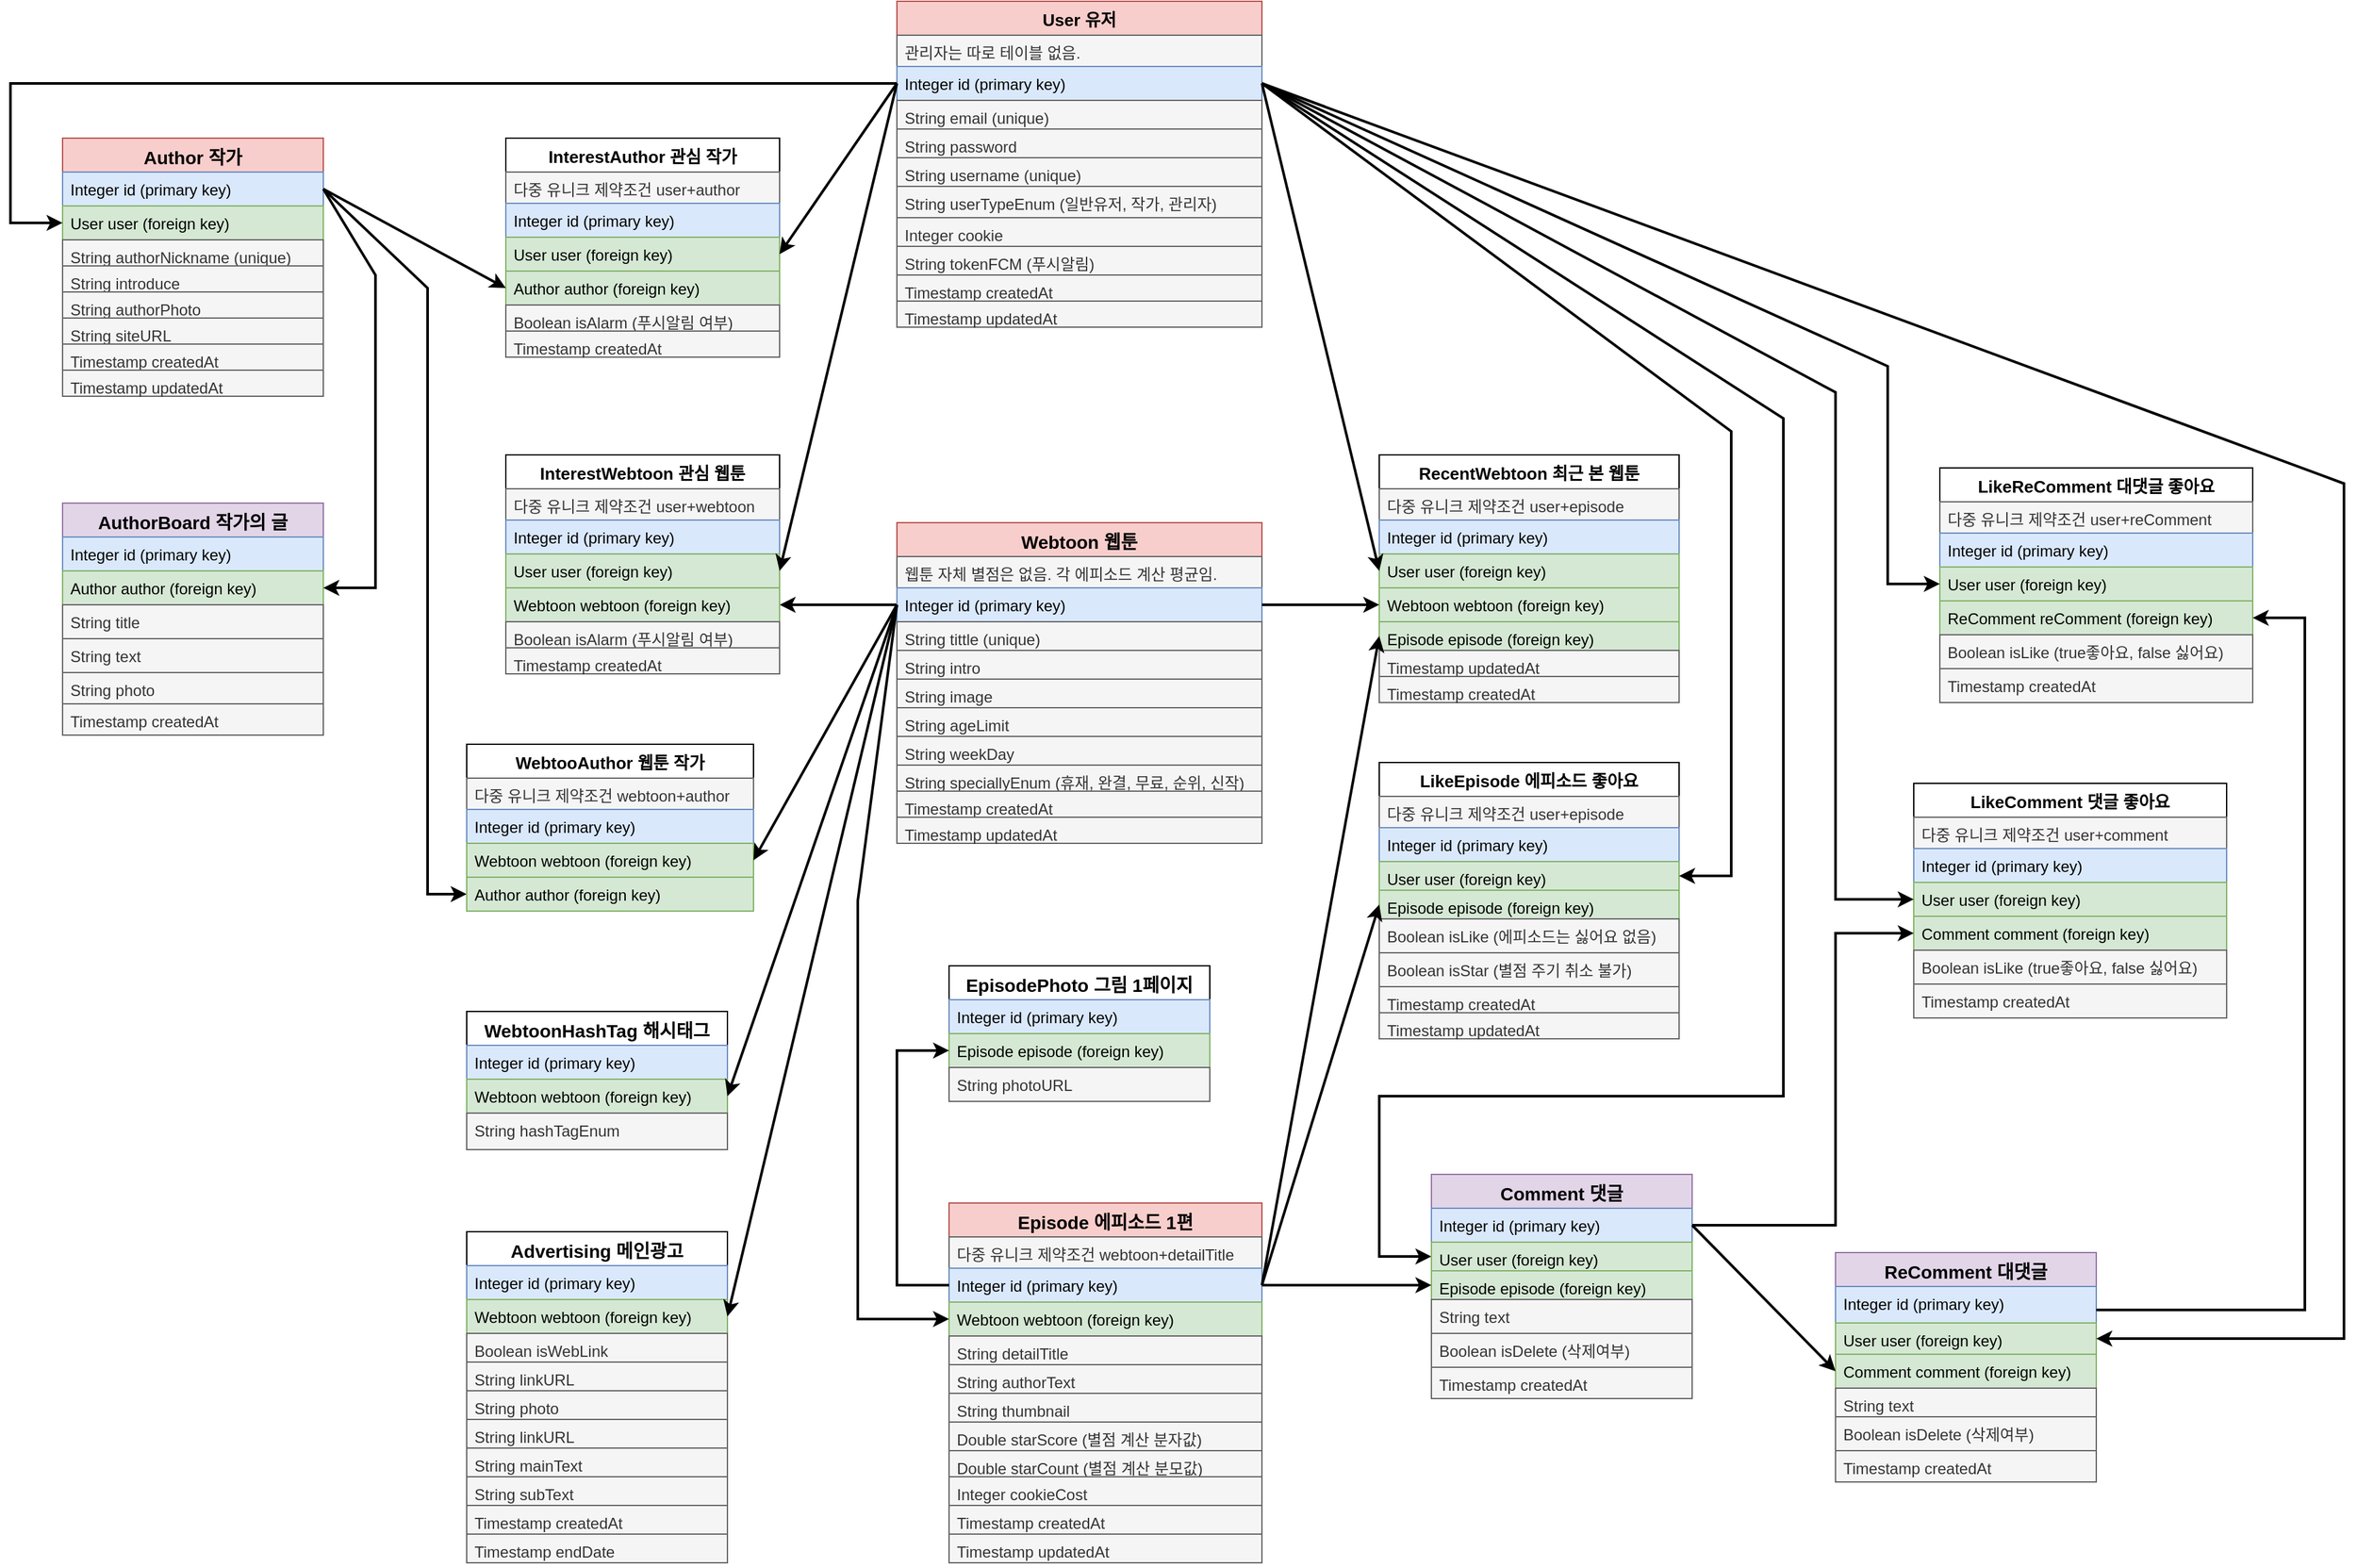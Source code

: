 <mxfile version="22.1.0" type="device">
  <diagram id="C5RBs43oDa-KdzZeNtuy" name="Page-1">
    <mxGraphModel dx="3113" dy="2182" grid="1" gridSize="10" guides="1" tooltips="1" connect="1" arrows="1" fold="1" page="0" pageScale="1" pageWidth="827" pageHeight="1169" background="#ffffff" math="0" shadow="0">
      <root>
        <mxCell id="WIyWlLk6GJQsqaUBKTNV-0" />
        <mxCell id="WIyWlLk6GJQsqaUBKTNV-1" parent="WIyWlLk6GJQsqaUBKTNV-0" />
        <mxCell id="DeNvivpKzZv7tkJKVMnr-188" value="" style="endArrow=classic;html=1;rounded=0;strokeColor=#000000;strokeWidth=2;exitX=0;exitY=0.5;exitDx=0;exitDy=0;entryX=1;entryY=0.5;entryDx=0;entryDy=0;" parent="WIyWlLk6GJQsqaUBKTNV-1" source="0vcBSptF4Nmn8eyYXJKQ-43" target="0vcBSptF4Nmn8eyYXJKQ-114" edge="1">
          <mxGeometry width="50" height="50" relative="1" as="geometry">
            <mxPoint x="800" y="-560" as="sourcePoint" />
            <mxPoint x="1140" y="-580" as="targetPoint" />
          </mxGeometry>
        </mxCell>
        <mxCell id="DeNvivpKzZv7tkJKVMnr-194" value="" style="endArrow=classic;html=1;rounded=0;strokeColor=#000000;strokeWidth=2;exitX=1;exitY=0.5;exitDx=0;exitDy=0;entryX=0;entryY=0.5;entryDx=0;entryDy=0;" parent="WIyWlLk6GJQsqaUBKTNV-1" source="0vcBSptF4Nmn8eyYXJKQ-80" target="0vcBSptF4Nmn8eyYXJKQ-128" edge="1">
          <mxGeometry width="50" height="50" relative="1" as="geometry">
            <mxPoint x="520" y="-881" as="sourcePoint" />
            <mxPoint x="1130" y="-220" as="targetPoint" />
            <Array as="points">
              <mxPoint x="1200" y="-720" />
              <mxPoint x="1200" y="-200" />
              <mxPoint x="890" y="-200" />
              <mxPoint x="890" y="-77" />
            </Array>
          </mxGeometry>
        </mxCell>
        <mxCell id="0vcBSptF4Nmn8eyYXJKQ-42" value="Webtoon 웹툰" style="swimlane;fontStyle=1;align=center;verticalAlign=top;childLayout=stackLayout;horizontal=1;startSize=26;horizontalStack=0;resizeParent=1;resizeLast=0;collapsible=1;marginBottom=0;rounded=0;shadow=0;strokeWidth=1;fontSize=14;fillColor=#f8cecc;strokeColor=#b85450;" parent="WIyWlLk6GJQsqaUBKTNV-1" vertex="1">
          <mxGeometry x="520" y="-640" width="280" height="246" as="geometry">
            <mxRectangle x="550" y="140" width="160" height="26" as="alternateBounds" />
          </mxGeometry>
        </mxCell>
        <mxCell id="ita2pJpfiBASQPWDnMAp-4" value="웹툰 자체 별점은 없음. 각 에피소드 계산 평균임." style="text;align=left;verticalAlign=top;spacingLeft=4;spacingRight=4;overflow=hidden;rotatable=0;points=[[0,0.5],[1,0.5]];portConstraint=eastwest;rounded=0;shadow=0;html=0;fillColor=#f5f5f5;strokeColor=#666666;fontColor=#333333;" vertex="1" parent="0vcBSptF4Nmn8eyYXJKQ-42">
          <mxGeometry y="26" width="280" height="24" as="geometry" />
        </mxCell>
        <mxCell id="0vcBSptF4Nmn8eyYXJKQ-43" value="Integer id (primary key)" style="text;align=left;verticalAlign=top;spacingLeft=4;spacingRight=4;overflow=hidden;rotatable=0;points=[[0,0.5],[1,0.5]];portConstraint=eastwest;fillColor=#dae8fc;strokeColor=#6c8ebf;" parent="0vcBSptF4Nmn8eyYXJKQ-42" vertex="1">
          <mxGeometry y="50" width="280" height="26" as="geometry" />
        </mxCell>
        <mxCell id="0vcBSptF4Nmn8eyYXJKQ-45" value="String tittle (unique)" style="text;align=left;verticalAlign=top;spacingLeft=4;spacingRight=4;overflow=hidden;rotatable=0;points=[[0,0.5],[1,0.5]];portConstraint=eastwest;fillColor=#f5f5f5;fontColor=#333333;strokeColor=#666666;" parent="0vcBSptF4Nmn8eyYXJKQ-42" vertex="1">
          <mxGeometry y="76" width="280" height="22" as="geometry" />
        </mxCell>
        <mxCell id="0vcBSptF4Nmn8eyYXJKQ-46" value="String intro" style="text;align=left;verticalAlign=top;spacingLeft=4;spacingRight=4;overflow=hidden;rotatable=0;points=[[0,0.5],[1,0.5]];portConstraint=eastwest;fillColor=#f5f5f5;fontColor=#333333;strokeColor=#666666;" parent="0vcBSptF4Nmn8eyYXJKQ-42" vertex="1">
          <mxGeometry y="98" width="280" height="22" as="geometry" />
        </mxCell>
        <mxCell id="ita2pJpfiBASQPWDnMAp-6" value="String image" style="text;align=left;verticalAlign=top;spacingLeft=4;spacingRight=4;overflow=hidden;rotatable=0;points=[[0,0.5],[1,0.5]];portConstraint=eastwest;fillColor=#f5f5f5;fontColor=#333333;strokeColor=#666666;" vertex="1" parent="0vcBSptF4Nmn8eyYXJKQ-42">
          <mxGeometry y="120" width="280" height="22" as="geometry" />
        </mxCell>
        <mxCell id="0vcBSptF4Nmn8eyYXJKQ-225" value="String ageLimit" style="text;align=left;verticalAlign=top;spacingLeft=4;spacingRight=4;overflow=hidden;rotatable=0;points=[[0,0.5],[1,0.5]];portConstraint=eastwest;fillColor=#f5f5f5;fontColor=#333333;strokeColor=#666666;" parent="0vcBSptF4Nmn8eyYXJKQ-42" vertex="1">
          <mxGeometry y="142" width="280" height="22" as="geometry" />
        </mxCell>
        <mxCell id="0vcBSptF4Nmn8eyYXJKQ-224" value="String weekDay" style="text;align=left;verticalAlign=top;spacingLeft=4;spacingRight=4;overflow=hidden;rotatable=0;points=[[0,0.5],[1,0.5]];portConstraint=eastwest;fillColor=#f5f5f5;fontColor=#333333;strokeColor=#666666;" parent="0vcBSptF4Nmn8eyYXJKQ-42" vertex="1">
          <mxGeometry y="164" width="280" height="22" as="geometry" />
        </mxCell>
        <mxCell id="0vcBSptF4Nmn8eyYXJKQ-227" value="String speciallyEnum (휴재, 완결, 무료, 순위, 신작)" style="text;align=left;verticalAlign=top;spacingLeft=4;spacingRight=4;overflow=hidden;rotatable=0;points=[[0,0.5],[1,0.5]];portConstraint=eastwest;fillColor=#f5f5f5;fontColor=#333333;strokeColor=#666666;" parent="0vcBSptF4Nmn8eyYXJKQ-42" vertex="1">
          <mxGeometry y="186" width="280" height="20" as="geometry" />
        </mxCell>
        <mxCell id="-uHu2X_Vd6KRPqueX60C-38" value="Timestamp createdAt" style="text;align=left;verticalAlign=top;spacingLeft=4;spacingRight=4;overflow=hidden;rotatable=0;points=[[0,0.5],[1,0.5]];portConstraint=eastwest;fillColor=#f5f5f5;fontColor=#333333;strokeColor=#666666;" parent="0vcBSptF4Nmn8eyYXJKQ-42" vertex="1">
          <mxGeometry y="206" width="280" height="20" as="geometry" />
        </mxCell>
        <mxCell id="0vcBSptF4Nmn8eyYXJKQ-52" value="Timestamp updatedAt" style="text;align=left;verticalAlign=top;spacingLeft=4;spacingRight=4;overflow=hidden;rotatable=0;points=[[0,0.5],[1,0.5]];portConstraint=eastwest;fillColor=#f5f5f5;fontColor=#333333;strokeColor=#666666;" parent="0vcBSptF4Nmn8eyYXJKQ-42" vertex="1">
          <mxGeometry y="226" width="280" height="20" as="geometry" />
        </mxCell>
        <mxCell id="0vcBSptF4Nmn8eyYXJKQ-79" value="User 유저" style="swimlane;fontStyle=1;align=center;verticalAlign=top;childLayout=stackLayout;horizontal=1;startSize=26;horizontalStack=0;resizeParent=1;resizeLast=0;collapsible=1;marginBottom=0;rounded=0;shadow=0;strokeWidth=1;fontSize=13;fillColor=#f8cecc;strokeColor=#b85450;" parent="WIyWlLk6GJQsqaUBKTNV-1" vertex="1">
          <mxGeometry x="520" y="-1040" width="280" height="250" as="geometry">
            <mxRectangle x="230" y="140" width="160" height="26" as="alternateBounds" />
          </mxGeometry>
        </mxCell>
        <mxCell id="ita2pJpfiBASQPWDnMAp-3" value="관리자는 따로 테이블 없음." style="text;align=left;verticalAlign=top;spacingLeft=4;spacingRight=4;overflow=hidden;rotatable=0;points=[[0,0.5],[1,0.5]];portConstraint=eastwest;rounded=0;shadow=0;html=0;fillColor=#f5f5f5;strokeColor=#666666;fontColor=#333333;" vertex="1" parent="0vcBSptF4Nmn8eyYXJKQ-79">
          <mxGeometry y="26" width="280" height="24" as="geometry" />
        </mxCell>
        <mxCell id="0vcBSptF4Nmn8eyYXJKQ-80" value="Integer id (primary key)" style="text;align=left;verticalAlign=top;spacingLeft=4;spacingRight=4;overflow=hidden;rotatable=0;points=[[0,0.5],[1,0.5]];portConstraint=eastwest;fillColor=#dae8fc;strokeColor=#6c8ebf;" parent="0vcBSptF4Nmn8eyYXJKQ-79" vertex="1">
          <mxGeometry y="50" width="280" height="26" as="geometry" />
        </mxCell>
        <mxCell id="0vcBSptF4Nmn8eyYXJKQ-81" value="String email (unique)" style="text;align=left;verticalAlign=top;spacingLeft=4;spacingRight=4;overflow=hidden;rotatable=0;points=[[0,0.5],[1,0.5]];portConstraint=eastwest;rounded=0;shadow=0;html=0;fillColor=#f5f5f5;fontColor=#333333;strokeColor=#666666;" parent="0vcBSptF4Nmn8eyYXJKQ-79" vertex="1">
          <mxGeometry y="76" width="280" height="22" as="geometry" />
        </mxCell>
        <mxCell id="0vcBSptF4Nmn8eyYXJKQ-82" value="String password" style="text;align=left;verticalAlign=top;spacingLeft=4;spacingRight=4;overflow=hidden;rotatable=0;points=[[0,0.5],[1,0.5]];portConstraint=eastwest;rounded=0;shadow=0;html=0;fillColor=#f5f5f5;fontColor=#333333;strokeColor=#666666;" parent="0vcBSptF4Nmn8eyYXJKQ-79" vertex="1">
          <mxGeometry y="98" width="280" height="22" as="geometry" />
        </mxCell>
        <mxCell id="0vcBSptF4Nmn8eyYXJKQ-180" value="String username (unique)" style="text;align=left;verticalAlign=top;spacingLeft=4;spacingRight=4;overflow=hidden;rotatable=0;points=[[0,0.5],[1,0.5]];portConstraint=eastwest;rounded=0;shadow=0;html=0;fillColor=#f5f5f5;fontColor=#333333;strokeColor=#666666;" parent="0vcBSptF4Nmn8eyYXJKQ-79" vertex="1">
          <mxGeometry y="120" width="280" height="22" as="geometry" />
        </mxCell>
        <mxCell id="i536X8f6-NTFjGjKkcH5-6" value="String userTypeEnum (일반유저, 작가, 관리자)" style="text;align=left;verticalAlign=top;spacingLeft=4;spacingRight=4;overflow=hidden;rotatable=0;points=[[0,0.5],[1,0.5]];portConstraint=eastwest;fillColor=#f5f5f5;fontColor=#333333;strokeColor=#666666;" parent="0vcBSptF4Nmn8eyYXJKQ-79" vertex="1">
          <mxGeometry y="142" width="280" height="24" as="geometry" />
        </mxCell>
        <mxCell id="0vcBSptF4Nmn8eyYXJKQ-86" value="Integer cookie" style="text;align=left;verticalAlign=top;spacingLeft=4;spacingRight=4;overflow=hidden;rotatable=0;points=[[0,0.5],[1,0.5]];portConstraint=eastwest;rounded=0;shadow=0;html=0;fillColor=#f5f5f5;fontColor=#333333;strokeColor=#666666;" parent="0vcBSptF4Nmn8eyYXJKQ-79" vertex="1">
          <mxGeometry y="166" width="280" height="22" as="geometry" />
        </mxCell>
        <mxCell id="ita2pJpfiBASQPWDnMAp-0" value="String tokenFCM (푸시알림)" style="text;align=left;verticalAlign=top;spacingLeft=4;spacingRight=4;overflow=hidden;rotatable=0;points=[[0,0.5],[1,0.5]];portConstraint=eastwest;rounded=0;shadow=0;html=0;fillColor=#f5f5f5;fontColor=#333333;strokeColor=#666666;" vertex="1" parent="0vcBSptF4Nmn8eyYXJKQ-79">
          <mxGeometry y="188" width="280" height="22" as="geometry" />
        </mxCell>
        <mxCell id="ita2pJpfiBASQPWDnMAp-1" value="Timestamp createdAt" style="text;align=left;verticalAlign=top;spacingLeft=4;spacingRight=4;overflow=hidden;rotatable=0;points=[[0,0.5],[1,0.5]];portConstraint=eastwest;fillColor=#f5f5f5;fontColor=#333333;strokeColor=#666666;" vertex="1" parent="0vcBSptF4Nmn8eyYXJKQ-79">
          <mxGeometry y="210" width="280" height="20" as="geometry" />
        </mxCell>
        <mxCell id="ita2pJpfiBASQPWDnMAp-2" value="Timestamp updatedAt" style="text;align=left;verticalAlign=top;spacingLeft=4;spacingRight=4;overflow=hidden;rotatable=0;points=[[0,0.5],[1,0.5]];portConstraint=eastwest;fillColor=#f5f5f5;fontColor=#333333;strokeColor=#666666;" vertex="1" parent="0vcBSptF4Nmn8eyYXJKQ-79">
          <mxGeometry y="230" width="280" height="20" as="geometry" />
        </mxCell>
        <mxCell id="0vcBSptF4Nmn8eyYXJKQ-101" value="LikeEpisode 에피소드 좋아요" style="swimlane;fontStyle=1;align=center;verticalAlign=top;childLayout=stackLayout;horizontal=1;startSize=26;horizontalStack=0;resizeParent=1;resizeLast=0;collapsible=1;marginBottom=0;rounded=0;shadow=0;strokeWidth=1;fontSize=13;" parent="WIyWlLk6GJQsqaUBKTNV-1" vertex="1">
          <mxGeometry x="890" y="-456" width="230" height="212" as="geometry">
            <mxRectangle x="340" y="380" width="170" height="26" as="alternateBounds" />
          </mxGeometry>
        </mxCell>
        <mxCell id="ita2pJpfiBASQPWDnMAp-22" value="다중 유니크 제약조건 user+episode" style="text;align=left;verticalAlign=top;spacingLeft=4;spacingRight=4;overflow=hidden;rotatable=0;points=[[0,0.5],[1,0.5]];portConstraint=eastwest;rounded=0;shadow=0;html=0;fillColor=#f5f5f5;strokeColor=#666666;fontColor=#333333;" vertex="1" parent="0vcBSptF4Nmn8eyYXJKQ-101">
          <mxGeometry y="26" width="230" height="24" as="geometry" />
        </mxCell>
        <mxCell id="0vcBSptF4Nmn8eyYXJKQ-102" value="Integer id (primary key)" style="text;align=left;verticalAlign=top;spacingLeft=4;spacingRight=4;overflow=hidden;rotatable=0;points=[[0,0.5],[1,0.5]];portConstraint=eastwest;fillColor=#dae8fc;strokeColor=#6c8ebf;" parent="0vcBSptF4Nmn8eyYXJKQ-101" vertex="1">
          <mxGeometry y="50" width="230" height="26" as="geometry" />
        </mxCell>
        <mxCell id="0vcBSptF4Nmn8eyYXJKQ-103" value="User user (foreign key)" style="text;align=left;verticalAlign=top;spacingLeft=4;spacingRight=4;overflow=hidden;rotatable=0;points=[[0,0.5],[1,0.5]];portConstraint=eastwest;fillColor=#d5e8d4;strokeColor=#82b366;" parent="0vcBSptF4Nmn8eyYXJKQ-101" vertex="1">
          <mxGeometry y="76" width="230" height="22" as="geometry" />
        </mxCell>
        <mxCell id="0vcBSptF4Nmn8eyYXJKQ-104" value="Episode episode (foreign key)" style="text;align=left;verticalAlign=top;spacingLeft=4;spacingRight=4;overflow=hidden;rotatable=0;points=[[0,0.5],[1,0.5]];portConstraint=eastwest;fillColor=#d5e8d4;strokeColor=#82b366;" parent="0vcBSptF4Nmn8eyYXJKQ-101" vertex="1">
          <mxGeometry y="98" width="230" height="22" as="geometry" />
        </mxCell>
        <mxCell id="-uHu2X_Vd6KRPqueX60C-45" value="Boolean isLike (에피소드는 싫어요 없음)" style="text;align=left;verticalAlign=top;spacingLeft=4;spacingRight=4;overflow=hidden;rotatable=0;points=[[0,0.5],[1,0.5]];portConstraint=eastwest;fillColor=#f5f5f5;fontColor=#333333;strokeColor=#666666;" parent="0vcBSptF4Nmn8eyYXJKQ-101" vertex="1">
          <mxGeometry y="120" width="230" height="26" as="geometry" />
        </mxCell>
        <mxCell id="0vcBSptF4Nmn8eyYXJKQ-222" value="Boolean isStar (별점 주기 취소 불가)" style="text;align=left;verticalAlign=top;spacingLeft=4;spacingRight=4;overflow=hidden;rotatable=0;points=[[0,0.5],[1,0.5]];portConstraint=eastwest;fillColor=#f5f5f5;fontColor=#333333;strokeColor=#666666;" parent="0vcBSptF4Nmn8eyYXJKQ-101" vertex="1">
          <mxGeometry y="146" width="230" height="26" as="geometry" />
        </mxCell>
        <mxCell id="ita2pJpfiBASQPWDnMAp-24" value="Timestamp createdAt" style="text;align=left;verticalAlign=top;spacingLeft=4;spacingRight=4;overflow=hidden;rotatable=0;points=[[0,0.5],[1,0.5]];portConstraint=eastwest;fillColor=#f5f5f5;fontColor=#333333;strokeColor=#666666;" vertex="1" parent="0vcBSptF4Nmn8eyYXJKQ-101">
          <mxGeometry y="172" width="230" height="20" as="geometry" />
        </mxCell>
        <mxCell id="ita2pJpfiBASQPWDnMAp-25" value="Timestamp updatedAt" style="text;align=left;verticalAlign=top;spacingLeft=4;spacingRight=4;overflow=hidden;rotatable=0;points=[[0,0.5],[1,0.5]];portConstraint=eastwest;fillColor=#f5f5f5;fontColor=#333333;strokeColor=#666666;" vertex="1" parent="0vcBSptF4Nmn8eyYXJKQ-101">
          <mxGeometry y="192" width="230" height="20" as="geometry" />
        </mxCell>
        <mxCell id="0vcBSptF4Nmn8eyYXJKQ-105" value="" style="endArrow=classic;html=1;rounded=0;strokeColor=#000000;strokeWidth=2;entryX=1;entryY=0.5;entryDx=0;entryDy=0;exitX=1;exitY=0.5;exitDx=0;exitDy=0;" parent="WIyWlLk6GJQsqaUBKTNV-1" source="0vcBSptF4Nmn8eyYXJKQ-80" target="0vcBSptF4Nmn8eyYXJKQ-103" edge="1">
          <mxGeometry width="50" height="50" relative="1" as="geometry">
            <mxPoint x="900" y="-890" as="sourcePoint" />
            <mxPoint x="970" y="-543" as="targetPoint" />
            <Array as="points">
              <mxPoint x="1160" y="-710" />
              <mxPoint x="1160" y="-369" />
            </Array>
          </mxGeometry>
        </mxCell>
        <mxCell id="0vcBSptF4Nmn8eyYXJKQ-111" value="InterestWebtoon 관심 웹툰" style="swimlane;fontStyle=1;align=center;verticalAlign=top;childLayout=stackLayout;horizontal=1;startSize=26;horizontalStack=0;resizeParent=1;resizeLast=0;collapsible=1;marginBottom=0;rounded=0;shadow=0;strokeWidth=1;fontSize=13;" parent="WIyWlLk6GJQsqaUBKTNV-1" vertex="1">
          <mxGeometry x="220" y="-692" width="210" height="168" as="geometry">
            <mxRectangle x="340" y="380" width="170" height="26" as="alternateBounds" />
          </mxGeometry>
        </mxCell>
        <mxCell id="ita2pJpfiBASQPWDnMAp-11" value="다중 유니크 제약조건 user+webtoon" style="text;align=left;verticalAlign=top;spacingLeft=4;spacingRight=4;overflow=hidden;rotatable=0;points=[[0,0.5],[1,0.5]];portConstraint=eastwest;rounded=0;shadow=0;html=0;fillColor=#f5f5f5;strokeColor=#666666;fontColor=#333333;" vertex="1" parent="0vcBSptF4Nmn8eyYXJKQ-111">
          <mxGeometry y="26" width="210" height="24" as="geometry" />
        </mxCell>
        <mxCell id="0vcBSptF4Nmn8eyYXJKQ-112" value="Integer id (primary key)" style="text;align=left;verticalAlign=top;spacingLeft=4;spacingRight=4;overflow=hidden;rotatable=0;points=[[0,0.5],[1,0.5]];portConstraint=eastwest;fillColor=#dae8fc;strokeColor=#6c8ebf;" parent="0vcBSptF4Nmn8eyYXJKQ-111" vertex="1">
          <mxGeometry y="50" width="210" height="26" as="geometry" />
        </mxCell>
        <mxCell id="0vcBSptF4Nmn8eyYXJKQ-113" value="User user (foreign key)" style="text;align=left;verticalAlign=top;spacingLeft=4;spacingRight=4;overflow=hidden;rotatable=0;points=[[0,0.5],[1,0.5]];portConstraint=eastwest;fillColor=#d5e8d4;strokeColor=#82b366;" parent="0vcBSptF4Nmn8eyYXJKQ-111" vertex="1">
          <mxGeometry y="76" width="210" height="26" as="geometry" />
        </mxCell>
        <mxCell id="0vcBSptF4Nmn8eyYXJKQ-114" value="Webtoon webtoon (foreign key)" style="text;align=left;verticalAlign=top;spacingLeft=4;spacingRight=4;overflow=hidden;rotatable=0;points=[[0,0.5],[1,0.5]];portConstraint=eastwest;fillColor=#d5e8d4;strokeColor=#82b366;" parent="0vcBSptF4Nmn8eyYXJKQ-111" vertex="1">
          <mxGeometry y="102" width="210" height="26" as="geometry" />
        </mxCell>
        <mxCell id="ita2pJpfiBASQPWDnMAp-17" value="Boolean isAlarm (푸시알림 여부)" style="text;align=left;verticalAlign=top;spacingLeft=4;spacingRight=4;overflow=hidden;rotatable=0;points=[[0,0.5],[1,0.5]];portConstraint=eastwest;fillColor=#f5f5f5;fontColor=#333333;strokeColor=#666666;" vertex="1" parent="0vcBSptF4Nmn8eyYXJKQ-111">
          <mxGeometry y="128" width="210" height="20" as="geometry" />
        </mxCell>
        <mxCell id="ita2pJpfiBASQPWDnMAp-18" value="Timestamp createdAt" style="text;align=left;verticalAlign=top;spacingLeft=4;spacingRight=4;overflow=hidden;rotatable=0;points=[[0,0.5],[1,0.5]];portConstraint=eastwest;fillColor=#f5f5f5;fontColor=#333333;strokeColor=#666666;" vertex="1" parent="0vcBSptF4Nmn8eyYXJKQ-111">
          <mxGeometry y="148" width="210" height="20" as="geometry" />
        </mxCell>
        <mxCell id="0vcBSptF4Nmn8eyYXJKQ-115" value="" style="endArrow=classic;html=1;rounded=0;entryX=1;entryY=0.5;entryDx=0;entryDy=0;strokeColor=#000000;strokeWidth=2;exitX=0;exitY=0.5;exitDx=0;exitDy=0;" parent="WIyWlLk6GJQsqaUBKTNV-1" source="0vcBSptF4Nmn8eyYXJKQ-80" target="0vcBSptF4Nmn8eyYXJKQ-113" edge="1">
          <mxGeometry width="50" height="50" relative="1" as="geometry">
            <mxPoint x="810" y="-551" as="sourcePoint" />
            <mxPoint x="970" y="-619" as="targetPoint" />
            <Array as="points" />
          </mxGeometry>
        </mxCell>
        <mxCell id="0vcBSptF4Nmn8eyYXJKQ-126" value="Comment 댓글" style="swimlane;fontStyle=1;align=center;verticalAlign=top;childLayout=stackLayout;horizontal=1;startSize=26;horizontalStack=0;resizeParent=1;resizeLast=0;collapsible=1;marginBottom=0;rounded=0;shadow=0;strokeWidth=1;fontSize=14;fillColor=#e1d5e7;strokeColor=#9673a6;" parent="WIyWlLk6GJQsqaUBKTNV-1" vertex="1">
          <mxGeometry x="930" y="-140" width="200" height="172" as="geometry">
            <mxRectangle x="550" y="140" width="160" height="26" as="alternateBounds" />
          </mxGeometry>
        </mxCell>
        <mxCell id="0vcBSptF4Nmn8eyYXJKQ-127" value="Integer id (primary key)" style="text;align=left;verticalAlign=top;spacingLeft=4;spacingRight=4;overflow=hidden;rotatable=0;points=[[0,0.5],[1,0.5]];portConstraint=eastwest;fillColor=#dae8fc;strokeColor=#6c8ebf;" parent="0vcBSptF4Nmn8eyYXJKQ-126" vertex="1">
          <mxGeometry y="26" width="200" height="26" as="geometry" />
        </mxCell>
        <mxCell id="0vcBSptF4Nmn8eyYXJKQ-128" value="User user (foreign key)" style="text;align=left;verticalAlign=top;spacingLeft=4;spacingRight=4;overflow=hidden;rotatable=0;points=[[0,0.5],[1,0.5]];portConstraint=eastwest;fillColor=#d5e8d4;strokeColor=#82b366;" parent="0vcBSptF4Nmn8eyYXJKQ-126" vertex="1">
          <mxGeometry y="52" width="200" height="22" as="geometry" />
        </mxCell>
        <mxCell id="0vcBSptF4Nmn8eyYXJKQ-135" value="Episode episode (foreign key)" style="text;align=left;verticalAlign=top;spacingLeft=4;spacingRight=4;overflow=hidden;rotatable=0;points=[[0,0.5],[1,0.5]];portConstraint=eastwest;fillColor=#d5e8d4;strokeColor=#82b366;" parent="0vcBSptF4Nmn8eyYXJKQ-126" vertex="1">
          <mxGeometry y="74" width="200" height="22" as="geometry" />
        </mxCell>
        <mxCell id="0vcBSptF4Nmn8eyYXJKQ-129" value="String text" style="text;align=left;verticalAlign=top;spacingLeft=4;spacingRight=4;overflow=hidden;rotatable=0;points=[[0,0.5],[1,0.5]];portConstraint=eastwest;fillColor=#f5f5f5;fontColor=#333333;strokeColor=#666666;" parent="0vcBSptF4Nmn8eyYXJKQ-126" vertex="1">
          <mxGeometry y="96" width="200" height="26" as="geometry" />
        </mxCell>
        <mxCell id="QWhABFgC7AjGQkMhHlCN-1" value="Boolean isDelete (삭제여부)" style="text;align=left;verticalAlign=top;spacingLeft=4;spacingRight=4;overflow=hidden;rotatable=0;points=[[0,0.5],[1,0.5]];portConstraint=eastwest;fillColor=#f5f5f5;fontColor=#333333;strokeColor=#666666;" parent="0vcBSptF4Nmn8eyYXJKQ-126" vertex="1">
          <mxGeometry y="122" width="200" height="26" as="geometry" />
        </mxCell>
        <mxCell id="0vcBSptF4Nmn8eyYXJKQ-134" value="Timestamp createdAt" style="text;align=left;verticalAlign=top;spacingLeft=4;spacingRight=4;overflow=hidden;rotatable=0;points=[[0,0.5],[1,0.5]];portConstraint=eastwest;fillColor=#f5f5f5;fontColor=#333333;strokeColor=#666666;" parent="0vcBSptF4Nmn8eyYXJKQ-126" vertex="1">
          <mxGeometry y="148" width="200" height="24" as="geometry" />
        </mxCell>
        <mxCell id="0vcBSptF4Nmn8eyYXJKQ-139" value="Author 작가" style="swimlane;fontStyle=1;align=center;verticalAlign=top;childLayout=stackLayout;horizontal=1;startSize=26;horizontalStack=0;resizeParent=1;resizeLast=0;collapsible=1;marginBottom=0;rounded=0;shadow=0;strokeWidth=1;fontSize=14;fillColor=#f8cecc;strokeColor=#b85450;" parent="WIyWlLk6GJQsqaUBKTNV-1" vertex="1">
          <mxGeometry x="-120" y="-935" width="200" height="198" as="geometry">
            <mxRectangle x="550" y="140" width="160" height="26" as="alternateBounds" />
          </mxGeometry>
        </mxCell>
        <mxCell id="0vcBSptF4Nmn8eyYXJKQ-140" value="Integer id (primary key)" style="text;align=left;verticalAlign=top;spacingLeft=4;spacingRight=4;overflow=hidden;rotatable=0;points=[[0,0.5],[1,0.5]];portConstraint=eastwest;fillColor=#dae8fc;strokeColor=#6c8ebf;" parent="0vcBSptF4Nmn8eyYXJKQ-139" vertex="1">
          <mxGeometry y="26" width="200" height="26" as="geometry" />
        </mxCell>
        <mxCell id="i536X8f6-NTFjGjKkcH5-10" value="User user (foreign key)" style="text;align=left;verticalAlign=top;spacingLeft=4;spacingRight=4;overflow=hidden;rotatable=0;points=[[0,0.5],[1,0.5]];portConstraint=eastwest;fillColor=#d5e8d4;strokeColor=#82b366;" parent="0vcBSptF4Nmn8eyYXJKQ-139" vertex="1">
          <mxGeometry y="52" width="200" height="26" as="geometry" />
        </mxCell>
        <mxCell id="-uHu2X_Vd6KRPqueX60C-15" value="String authorNickname (unique)" style="text;align=left;verticalAlign=top;spacingLeft=4;spacingRight=4;overflow=hidden;rotatable=0;points=[[0,0.5],[1,0.5]];portConstraint=eastwest;rounded=0;shadow=0;html=0;fillColor=#f5f5f5;fontColor=#333333;strokeColor=#666666;" parent="0vcBSptF4Nmn8eyYXJKQ-139" vertex="1">
          <mxGeometry y="78" width="200" height="20" as="geometry" />
        </mxCell>
        <mxCell id="ita2pJpfiBASQPWDnMAp-7" value="String introduce" style="text;align=left;verticalAlign=top;spacingLeft=4;spacingRight=4;overflow=hidden;rotatable=0;points=[[0,0.5],[1,0.5]];portConstraint=eastwest;rounded=0;shadow=0;html=0;fillColor=#f5f5f5;fontColor=#333333;strokeColor=#666666;" vertex="1" parent="0vcBSptF4Nmn8eyYXJKQ-139">
          <mxGeometry y="98" width="200" height="20" as="geometry" />
        </mxCell>
        <mxCell id="-uHu2X_Vd6KRPqueX60C-14" value="String authorPhoto" style="text;align=left;verticalAlign=top;spacingLeft=4;spacingRight=4;overflow=hidden;rotatable=0;points=[[0,0.5],[1,0.5]];portConstraint=eastwest;rounded=0;shadow=0;html=0;fillColor=#f5f5f5;fontColor=#333333;strokeColor=#666666;" parent="0vcBSptF4Nmn8eyYXJKQ-139" vertex="1">
          <mxGeometry y="118" width="200" height="20" as="geometry" />
        </mxCell>
        <mxCell id="i536X8f6-NTFjGjKkcH5-11" value="String siteURL" style="text;align=left;verticalAlign=top;spacingLeft=4;spacingRight=4;overflow=hidden;rotatable=0;points=[[0,0.5],[1,0.5]];portConstraint=eastwest;rounded=0;shadow=0;html=0;fillColor=#f5f5f5;fontColor=#333333;strokeColor=#666666;" parent="0vcBSptF4Nmn8eyYXJKQ-139" vertex="1">
          <mxGeometry y="138" width="200" height="20" as="geometry" />
        </mxCell>
        <mxCell id="ita2pJpfiBASQPWDnMAp-8" value="Timestamp createdAt" style="text;align=left;verticalAlign=top;spacingLeft=4;spacingRight=4;overflow=hidden;rotatable=0;points=[[0,0.5],[1,0.5]];portConstraint=eastwest;fillColor=#f5f5f5;fontColor=#333333;strokeColor=#666666;" vertex="1" parent="0vcBSptF4Nmn8eyYXJKQ-139">
          <mxGeometry y="158" width="200" height="20" as="geometry" />
        </mxCell>
        <mxCell id="ita2pJpfiBASQPWDnMAp-9" value="Timestamp updatedAt" style="text;align=left;verticalAlign=top;spacingLeft=4;spacingRight=4;overflow=hidden;rotatable=0;points=[[0,0.5],[1,0.5]];portConstraint=eastwest;fillColor=#f5f5f5;fontColor=#333333;strokeColor=#666666;" vertex="1" parent="0vcBSptF4Nmn8eyYXJKQ-139">
          <mxGeometry y="178" width="200" height="20" as="geometry" />
        </mxCell>
        <mxCell id="0vcBSptF4Nmn8eyYXJKQ-155" value="InterestAuthor 관심 작가" style="swimlane;fontStyle=1;align=center;verticalAlign=top;childLayout=stackLayout;horizontal=1;startSize=26;horizontalStack=0;resizeParent=1;resizeLast=0;collapsible=1;marginBottom=0;rounded=0;shadow=0;strokeWidth=1;fontSize=13;" parent="WIyWlLk6GJQsqaUBKTNV-1" vertex="1">
          <mxGeometry x="220" y="-935" width="210" height="168" as="geometry">
            <mxRectangle x="340" y="380" width="170" height="26" as="alternateBounds" />
          </mxGeometry>
        </mxCell>
        <mxCell id="ita2pJpfiBASQPWDnMAp-10" value="다중 유니크 제약조건 user+author" style="text;align=left;verticalAlign=top;spacingLeft=4;spacingRight=4;overflow=hidden;rotatable=0;points=[[0,0.5],[1,0.5]];portConstraint=eastwest;rounded=0;shadow=0;html=0;fillColor=#f5f5f5;strokeColor=#666666;fontColor=#333333;" vertex="1" parent="0vcBSptF4Nmn8eyYXJKQ-155">
          <mxGeometry y="26" width="210" height="24" as="geometry" />
        </mxCell>
        <mxCell id="0vcBSptF4Nmn8eyYXJKQ-156" value="Integer id (primary key)" style="text;align=left;verticalAlign=top;spacingLeft=4;spacingRight=4;overflow=hidden;rotatable=0;points=[[0,0.5],[1,0.5]];portConstraint=eastwest;fillColor=#dae8fc;strokeColor=#6c8ebf;" parent="0vcBSptF4Nmn8eyYXJKQ-155" vertex="1">
          <mxGeometry y="50" width="210" height="26" as="geometry" />
        </mxCell>
        <mxCell id="0vcBSptF4Nmn8eyYXJKQ-157" value="User user (foreign key)" style="text;align=left;verticalAlign=top;spacingLeft=4;spacingRight=4;overflow=hidden;rotatable=0;points=[[0,0.5],[1,0.5]];portConstraint=eastwest;fillColor=#d5e8d4;strokeColor=#82b366;" parent="0vcBSptF4Nmn8eyYXJKQ-155" vertex="1">
          <mxGeometry y="76" width="210" height="26" as="geometry" />
        </mxCell>
        <mxCell id="0vcBSptF4Nmn8eyYXJKQ-158" value="Author author (foreign key)" style="text;align=left;verticalAlign=top;spacingLeft=4;spacingRight=4;overflow=hidden;rotatable=0;points=[[0,0.5],[1,0.5]];portConstraint=eastwest;fillColor=#d5e8d4;strokeColor=#82b366;" parent="0vcBSptF4Nmn8eyYXJKQ-155" vertex="1">
          <mxGeometry y="102" width="210" height="26" as="geometry" />
        </mxCell>
        <mxCell id="ita2pJpfiBASQPWDnMAp-15" value="Boolean isAlarm (푸시알림 여부)" style="text;align=left;verticalAlign=top;spacingLeft=4;spacingRight=4;overflow=hidden;rotatable=0;points=[[0,0.5],[1,0.5]];portConstraint=eastwest;fillColor=#f5f5f5;fontColor=#333333;strokeColor=#666666;" vertex="1" parent="0vcBSptF4Nmn8eyYXJKQ-155">
          <mxGeometry y="128" width="210" height="20" as="geometry" />
        </mxCell>
        <mxCell id="ita2pJpfiBASQPWDnMAp-16" value="Timestamp createdAt" style="text;align=left;verticalAlign=top;spacingLeft=4;spacingRight=4;overflow=hidden;rotatable=0;points=[[0,0.5],[1,0.5]];portConstraint=eastwest;fillColor=#f5f5f5;fontColor=#333333;strokeColor=#666666;" vertex="1" parent="0vcBSptF4Nmn8eyYXJKQ-155">
          <mxGeometry y="148" width="210" height="20" as="geometry" />
        </mxCell>
        <mxCell id="0vcBSptF4Nmn8eyYXJKQ-160" value="" style="endArrow=classic;html=1;rounded=0;strokeColor=#000000;strokeWidth=2;entryX=1;entryY=0.5;entryDx=0;entryDy=0;exitX=0;exitY=0.5;exitDx=0;exitDy=0;" parent="WIyWlLk6GJQsqaUBKTNV-1" source="0vcBSptF4Nmn8eyYXJKQ-80" target="0vcBSptF4Nmn8eyYXJKQ-157" edge="1">
          <mxGeometry width="50" height="50" relative="1" as="geometry">
            <mxPoint x="520" y="-880" as="sourcePoint" />
            <mxPoint x="890" y="-619" as="targetPoint" />
          </mxGeometry>
        </mxCell>
        <mxCell id="0vcBSptF4Nmn8eyYXJKQ-162" value="" style="endArrow=classic;html=1;rounded=0;strokeColor=#000000;strokeWidth=2;entryX=0;entryY=0.5;entryDx=0;entryDy=0;exitX=1;exitY=0.5;exitDx=0;exitDy=0;" parent="WIyWlLk6GJQsqaUBKTNV-1" source="0vcBSptF4Nmn8eyYXJKQ-140" target="0vcBSptF4Nmn8eyYXJKQ-158" edge="1">
          <mxGeometry width="50" height="50" relative="1" as="geometry">
            <mxPoint x="530" y="-870" as="sourcePoint" />
            <mxPoint x="450" y="-685" as="targetPoint" />
          </mxGeometry>
        </mxCell>
        <mxCell id="0vcBSptF4Nmn8eyYXJKQ-166" value="RecentWebtoon 최근 본 웹툰" style="swimlane;fontStyle=1;align=center;verticalAlign=top;childLayout=stackLayout;horizontal=1;startSize=26;horizontalStack=0;resizeParent=1;resizeLast=0;collapsible=1;marginBottom=0;rounded=0;shadow=0;strokeWidth=1;fontSize=13;" parent="WIyWlLk6GJQsqaUBKTNV-1" vertex="1">
          <mxGeometry x="890" y="-692" width="230" height="190" as="geometry">
            <mxRectangle x="340" y="380" width="170" height="26" as="alternateBounds" />
          </mxGeometry>
        </mxCell>
        <mxCell id="ita2pJpfiBASQPWDnMAp-20" value="다중 유니크 제약조건 user+episode" style="text;align=left;verticalAlign=top;spacingLeft=4;spacingRight=4;overflow=hidden;rotatable=0;points=[[0,0.5],[1,0.5]];portConstraint=eastwest;rounded=0;shadow=0;html=0;fillColor=#f5f5f5;strokeColor=#666666;fontColor=#333333;" vertex="1" parent="0vcBSptF4Nmn8eyYXJKQ-166">
          <mxGeometry y="26" width="230" height="24" as="geometry" />
        </mxCell>
        <mxCell id="0vcBSptF4Nmn8eyYXJKQ-167" value="Integer id (primary key)" style="text;align=left;verticalAlign=top;spacingLeft=4;spacingRight=4;overflow=hidden;rotatable=0;points=[[0,0.5],[1,0.5]];portConstraint=eastwest;fillColor=#dae8fc;strokeColor=#6c8ebf;" parent="0vcBSptF4Nmn8eyYXJKQ-166" vertex="1">
          <mxGeometry y="50" width="230" height="26" as="geometry" />
        </mxCell>
        <mxCell id="0vcBSptF4Nmn8eyYXJKQ-168" value="User user (foreign key)" style="text;align=left;verticalAlign=top;spacingLeft=4;spacingRight=4;overflow=hidden;rotatable=0;points=[[0,0.5],[1,0.5]];portConstraint=eastwest;fillColor=#d5e8d4;strokeColor=#82b366;" parent="0vcBSptF4Nmn8eyYXJKQ-166" vertex="1">
          <mxGeometry y="76" width="230" height="26" as="geometry" />
        </mxCell>
        <mxCell id="0vcBSptF4Nmn8eyYXJKQ-169" value="Webtoon webtoon (foreign key)" style="text;align=left;verticalAlign=top;spacingLeft=4;spacingRight=4;overflow=hidden;rotatable=0;points=[[0,0.5],[1,0.5]];portConstraint=eastwest;fillColor=#d5e8d4;strokeColor=#82b366;" parent="0vcBSptF4Nmn8eyYXJKQ-166" vertex="1">
          <mxGeometry y="102" width="230" height="26" as="geometry" />
        </mxCell>
        <mxCell id="ita2pJpfiBASQPWDnMAp-47" value="Episode episode (foreign key)" style="text;align=left;verticalAlign=top;spacingLeft=4;spacingRight=4;overflow=hidden;rotatable=0;points=[[0,0.5],[1,0.5]];portConstraint=eastwest;fillColor=#d5e8d4;strokeColor=#82b366;" vertex="1" parent="0vcBSptF4Nmn8eyYXJKQ-166">
          <mxGeometry y="128" width="230" height="22" as="geometry" />
        </mxCell>
        <mxCell id="ita2pJpfiBASQPWDnMAp-27" value="Timestamp updatedAt" style="text;align=left;verticalAlign=top;spacingLeft=4;spacingRight=4;overflow=hidden;rotatable=0;points=[[0,0.5],[1,0.5]];portConstraint=eastwest;fillColor=#f5f5f5;fontColor=#333333;strokeColor=#666666;" vertex="1" parent="0vcBSptF4Nmn8eyYXJKQ-166">
          <mxGeometry y="150" width="230" height="20" as="geometry" />
        </mxCell>
        <mxCell id="ita2pJpfiBASQPWDnMAp-26" value="Timestamp createdAt" style="text;align=left;verticalAlign=top;spacingLeft=4;spacingRight=4;overflow=hidden;rotatable=0;points=[[0,0.5],[1,0.5]];portConstraint=eastwest;fillColor=#f5f5f5;fontColor=#333333;strokeColor=#666666;" vertex="1" parent="0vcBSptF4Nmn8eyYXJKQ-166">
          <mxGeometry y="170" width="230" height="20" as="geometry" />
        </mxCell>
        <mxCell id="0vcBSptF4Nmn8eyYXJKQ-171" value="" style="endArrow=classic;html=1;rounded=0;strokeColor=#000000;strokeWidth=2;exitX=1;exitY=0.5;exitDx=0;exitDy=0;entryX=0;entryY=0.5;entryDx=0;entryDy=0;" parent="WIyWlLk6GJQsqaUBKTNV-1" source="0vcBSptF4Nmn8eyYXJKQ-80" target="0vcBSptF4Nmn8eyYXJKQ-168" edge="1">
          <mxGeometry width="50" height="50" relative="1" as="geometry">
            <mxPoint x="530" y="-870" as="sourcePoint" />
            <mxPoint x="820" y="-700" as="targetPoint" />
          </mxGeometry>
        </mxCell>
        <mxCell id="0vcBSptF4Nmn8eyYXJKQ-172" value="" style="endArrow=classic;html=1;rounded=0;strokeColor=#000000;strokeWidth=2;entryX=0;entryY=0.5;entryDx=0;entryDy=0;exitX=1;exitY=0.5;exitDx=0;exitDy=0;" parent="WIyWlLk6GJQsqaUBKTNV-1" source="0vcBSptF4Nmn8eyYXJKQ-43" target="0vcBSptF4Nmn8eyYXJKQ-169" edge="1">
          <mxGeometry width="50" height="50" relative="1" as="geometry">
            <mxPoint x="860" y="-610" as="sourcePoint" />
            <mxPoint x="930" y="-685" as="targetPoint" />
          </mxGeometry>
        </mxCell>
        <mxCell id="0vcBSptF4Nmn8eyYXJKQ-181" value="ReComment 대댓글" style="swimlane;fontStyle=1;align=center;verticalAlign=top;childLayout=stackLayout;horizontal=1;startSize=26;horizontalStack=0;resizeParent=1;resizeLast=0;collapsible=1;marginBottom=0;rounded=0;shadow=0;strokeWidth=1;fontSize=14;fillColor=#e1d5e7;strokeColor=#9673a6;" parent="WIyWlLk6GJQsqaUBKTNV-1" vertex="1">
          <mxGeometry x="1240" y="-80" width="200" height="176" as="geometry">
            <mxRectangle x="550" y="140" width="160" height="26" as="alternateBounds" />
          </mxGeometry>
        </mxCell>
        <mxCell id="0vcBSptF4Nmn8eyYXJKQ-182" value="Integer id (primary key)" style="text;align=left;verticalAlign=top;spacingLeft=4;spacingRight=4;overflow=hidden;rotatable=0;points=[[0,0.5],[1,0.5]];portConstraint=eastwest;fillColor=#dae8fc;strokeColor=#6c8ebf;" parent="0vcBSptF4Nmn8eyYXJKQ-181" vertex="1">
          <mxGeometry y="26" width="200" height="28" as="geometry" />
        </mxCell>
        <mxCell id="0vcBSptF4Nmn8eyYXJKQ-183" value="User user (foreign key)" style="text;align=left;verticalAlign=top;spacingLeft=4;spacingRight=4;overflow=hidden;rotatable=0;points=[[0,0.5],[1,0.5]];portConstraint=eastwest;fillColor=#d5e8d4;strokeColor=#82b366;" parent="0vcBSptF4Nmn8eyYXJKQ-181" vertex="1">
          <mxGeometry y="54" width="200" height="24" as="geometry" />
        </mxCell>
        <mxCell id="0vcBSptF4Nmn8eyYXJKQ-184" value="Comment comment (foreign key)" style="text;align=left;verticalAlign=top;spacingLeft=4;spacingRight=4;overflow=hidden;rotatable=0;points=[[0,0.5],[1,0.5]];portConstraint=eastwest;fillColor=#d5e8d4;strokeColor=#82b366;" parent="0vcBSptF4Nmn8eyYXJKQ-181" vertex="1">
          <mxGeometry y="78" width="200" height="26" as="geometry" />
        </mxCell>
        <mxCell id="0vcBSptF4Nmn8eyYXJKQ-185" value="String text" style="text;align=left;verticalAlign=top;spacingLeft=4;spacingRight=4;overflow=hidden;rotatable=0;points=[[0,0.5],[1,0.5]];portConstraint=eastwest;fillColor=#f5f5f5;fontColor=#333333;strokeColor=#666666;" parent="0vcBSptF4Nmn8eyYXJKQ-181" vertex="1">
          <mxGeometry y="104" width="200" height="22" as="geometry" />
        </mxCell>
        <mxCell id="QWhABFgC7AjGQkMhHlCN-2" value="Boolean isDelete (삭제여부)" style="text;align=left;verticalAlign=top;spacingLeft=4;spacingRight=4;overflow=hidden;rotatable=0;points=[[0,0.5],[1,0.5]];portConstraint=eastwest;fillColor=#f5f5f5;fontColor=#333333;strokeColor=#666666;" parent="0vcBSptF4Nmn8eyYXJKQ-181" vertex="1">
          <mxGeometry y="126" width="200" height="26" as="geometry" />
        </mxCell>
        <mxCell id="0vcBSptF4Nmn8eyYXJKQ-190" value="Timestamp createdAt" style="text;align=left;verticalAlign=top;spacingLeft=4;spacingRight=4;overflow=hidden;rotatable=0;points=[[0,0.5],[1,0.5]];portConstraint=eastwest;fillColor=#f5f5f5;fontColor=#333333;strokeColor=#666666;" parent="0vcBSptF4Nmn8eyYXJKQ-181" vertex="1">
          <mxGeometry y="152" width="200" height="24" as="geometry" />
        </mxCell>
        <mxCell id="0vcBSptF4Nmn8eyYXJKQ-192" value="" style="endArrow=classic;html=1;rounded=0;strokeColor=#000000;strokeWidth=2;exitX=1;exitY=0.5;exitDx=0;exitDy=0;entryX=1;entryY=0.5;entryDx=0;entryDy=0;" parent="WIyWlLk6GJQsqaUBKTNV-1" source="0vcBSptF4Nmn8eyYXJKQ-80" target="0vcBSptF4Nmn8eyYXJKQ-183" edge="1">
          <mxGeometry width="50" height="50" relative="1" as="geometry">
            <mxPoint x="1380" y="-870" as="sourcePoint" />
            <mxPoint x="1560" y="40" as="targetPoint" />
            <Array as="points">
              <mxPoint x="1630" y="-670" />
              <mxPoint x="1630" y="-14" />
            </Array>
          </mxGeometry>
        </mxCell>
        <mxCell id="0vcBSptF4Nmn8eyYXJKQ-193" value="" style="endArrow=classic;html=1;rounded=0;strokeColor=#000000;strokeWidth=2;exitX=1;exitY=0.5;exitDx=0;exitDy=0;entryX=0;entryY=0.5;entryDx=0;entryDy=0;" parent="WIyWlLk6GJQsqaUBKTNV-1" source="0vcBSptF4Nmn8eyYXJKQ-127" target="0vcBSptF4Nmn8eyYXJKQ-184" edge="1">
          <mxGeometry width="50" height="50" relative="1" as="geometry">
            <mxPoint x="810" y="-191" as="sourcePoint" />
            <mxPoint x="930" y="-139" as="targetPoint" />
          </mxGeometry>
        </mxCell>
        <mxCell id="0vcBSptF4Nmn8eyYXJKQ-194" value="LikeComment 댓글 좋아요" style="swimlane;fontStyle=1;align=center;verticalAlign=top;childLayout=stackLayout;horizontal=1;startSize=26;horizontalStack=0;resizeParent=1;resizeLast=0;collapsible=1;marginBottom=0;rounded=0;shadow=0;strokeWidth=1;fontSize=13;" parent="WIyWlLk6GJQsqaUBKTNV-1" vertex="1">
          <mxGeometry x="1300" y="-440" width="240" height="180" as="geometry">
            <mxRectangle x="340" y="380" width="170" height="26" as="alternateBounds" />
          </mxGeometry>
        </mxCell>
        <mxCell id="ita2pJpfiBASQPWDnMAp-29" value="다중 유니크 제약조건 user+comment" style="text;align=left;verticalAlign=top;spacingLeft=4;spacingRight=4;overflow=hidden;rotatable=0;points=[[0,0.5],[1,0.5]];portConstraint=eastwest;rounded=0;shadow=0;html=0;fillColor=#f5f5f5;strokeColor=#666666;fontColor=#333333;" vertex="1" parent="0vcBSptF4Nmn8eyYXJKQ-194">
          <mxGeometry y="26" width="240" height="24" as="geometry" />
        </mxCell>
        <mxCell id="0vcBSptF4Nmn8eyYXJKQ-195" value="Integer id (primary key)" style="text;align=left;verticalAlign=top;spacingLeft=4;spacingRight=4;overflow=hidden;rotatable=0;points=[[0,0.5],[1,0.5]];portConstraint=eastwest;fillColor=#dae8fc;strokeColor=#6c8ebf;" parent="0vcBSptF4Nmn8eyYXJKQ-194" vertex="1">
          <mxGeometry y="50" width="240" height="26" as="geometry" />
        </mxCell>
        <mxCell id="0vcBSptF4Nmn8eyYXJKQ-196" value="User user (foreign key)" style="text;align=left;verticalAlign=top;spacingLeft=4;spacingRight=4;overflow=hidden;rotatable=0;points=[[0,0.5],[1,0.5]];portConstraint=eastwest;fillColor=#d5e8d4;strokeColor=#82b366;" parent="0vcBSptF4Nmn8eyYXJKQ-194" vertex="1">
          <mxGeometry y="76" width="240" height="26" as="geometry" />
        </mxCell>
        <mxCell id="0vcBSptF4Nmn8eyYXJKQ-197" value="Comment comment (foreign key)" style="text;align=left;verticalAlign=top;spacingLeft=4;spacingRight=4;overflow=hidden;rotatable=0;points=[[0,0.5],[1,0.5]];portConstraint=eastwest;fillColor=#d5e8d4;strokeColor=#82b366;" parent="0vcBSptF4Nmn8eyYXJKQ-194" vertex="1">
          <mxGeometry y="102" width="240" height="26" as="geometry" />
        </mxCell>
        <mxCell id="0vcBSptF4Nmn8eyYXJKQ-253" value="Boolean isLike (true좋아요, false 싫어요)" style="text;align=left;verticalAlign=top;spacingLeft=4;spacingRight=4;overflow=hidden;rotatable=0;points=[[0,0.5],[1,0.5]];portConstraint=eastwest;fillColor=#f5f5f5;fontColor=#333333;strokeColor=#666666;" parent="0vcBSptF4Nmn8eyYXJKQ-194" vertex="1">
          <mxGeometry y="128" width="240" height="26" as="geometry" />
        </mxCell>
        <mxCell id="-uHu2X_Vd6KRPqueX60C-46" value="Timestamp createdAt" style="text;align=left;verticalAlign=top;spacingLeft=4;spacingRight=4;overflow=hidden;rotatable=0;points=[[0,0.5],[1,0.5]];portConstraint=eastwest;fillColor=#f5f5f5;fontColor=#333333;strokeColor=#666666;" parent="0vcBSptF4Nmn8eyYXJKQ-194" vertex="1">
          <mxGeometry y="154" width="240" height="26" as="geometry" />
        </mxCell>
        <mxCell id="0vcBSptF4Nmn8eyYXJKQ-198" value="LikeReComment 대댓글 좋아요" style="swimlane;fontStyle=1;align=center;verticalAlign=top;childLayout=stackLayout;horizontal=1;startSize=26;horizontalStack=0;resizeParent=1;resizeLast=0;collapsible=1;marginBottom=0;rounded=0;shadow=0;strokeWidth=1;fontSize=13;" parent="WIyWlLk6GJQsqaUBKTNV-1" vertex="1">
          <mxGeometry x="1320" y="-682" width="240" height="180" as="geometry">
            <mxRectangle x="340" y="380" width="170" height="26" as="alternateBounds" />
          </mxGeometry>
        </mxCell>
        <mxCell id="ita2pJpfiBASQPWDnMAp-30" value="다중 유니크 제약조건 user+reComment" style="text;align=left;verticalAlign=top;spacingLeft=4;spacingRight=4;overflow=hidden;rotatable=0;points=[[0,0.5],[1,0.5]];portConstraint=eastwest;rounded=0;shadow=0;html=0;fillColor=#f5f5f5;fontColor=#333333;strokeColor=#666666;" vertex="1" parent="0vcBSptF4Nmn8eyYXJKQ-198">
          <mxGeometry y="26" width="240" height="24" as="geometry" />
        </mxCell>
        <mxCell id="0vcBSptF4Nmn8eyYXJKQ-199" value="Integer id (primary key)" style="text;align=left;verticalAlign=top;spacingLeft=4;spacingRight=4;overflow=hidden;rotatable=0;points=[[0,0.5],[1,0.5]];portConstraint=eastwest;fillColor=#dae8fc;strokeColor=#6c8ebf;" parent="0vcBSptF4Nmn8eyYXJKQ-198" vertex="1">
          <mxGeometry y="50" width="240" height="26" as="geometry" />
        </mxCell>
        <mxCell id="0vcBSptF4Nmn8eyYXJKQ-200" value="User user (foreign key)" style="text;align=left;verticalAlign=top;spacingLeft=4;spacingRight=4;overflow=hidden;rotatable=0;points=[[0,0.5],[1,0.5]];portConstraint=eastwest;fillColor=#d5e8d4;strokeColor=#82b366;" parent="0vcBSptF4Nmn8eyYXJKQ-198" vertex="1">
          <mxGeometry y="76" width="240" height="26" as="geometry" />
        </mxCell>
        <mxCell id="0vcBSptF4Nmn8eyYXJKQ-201" value="ReComment reComment (foreign key)" style="text;align=left;verticalAlign=top;spacingLeft=4;spacingRight=4;overflow=hidden;rotatable=0;points=[[0,0.5],[1,0.5]];portConstraint=eastwest;fillColor=#d5e8d4;strokeColor=#82b366;" parent="0vcBSptF4Nmn8eyYXJKQ-198" vertex="1">
          <mxGeometry y="102" width="240" height="26" as="geometry" />
        </mxCell>
        <mxCell id="0vcBSptF4Nmn8eyYXJKQ-254" value="Boolean isLike (true좋아요, false 싫어요)" style="text;align=left;verticalAlign=top;spacingLeft=4;spacingRight=4;overflow=hidden;rotatable=0;points=[[0,0.5],[1,0.5]];portConstraint=eastwest;fillColor=#f5f5f5;fontColor=#333333;strokeColor=#666666;" parent="0vcBSptF4Nmn8eyYXJKQ-198" vertex="1">
          <mxGeometry y="128" width="240" height="26" as="geometry" />
        </mxCell>
        <mxCell id="-uHu2X_Vd6KRPqueX60C-49" value="Timestamp createdAt" style="text;align=left;verticalAlign=top;spacingLeft=4;spacingRight=4;overflow=hidden;rotatable=0;points=[[0,0.5],[1,0.5]];portConstraint=eastwest;fillColor=#f5f5f5;fontColor=#333333;strokeColor=#666666;" parent="0vcBSptF4Nmn8eyYXJKQ-198" vertex="1">
          <mxGeometry y="154" width="240" height="26" as="geometry" />
        </mxCell>
        <mxCell id="0vcBSptF4Nmn8eyYXJKQ-202" value="" style="endArrow=classic;html=1;rounded=0;strokeColor=#000000;strokeWidth=2;entryX=0;entryY=0.5;entryDx=0;entryDy=0;exitX=1;exitY=0.5;exitDx=0;exitDy=0;" parent="WIyWlLk6GJQsqaUBKTNV-1" source="0vcBSptF4Nmn8eyYXJKQ-80" target="0vcBSptF4Nmn8eyYXJKQ-200" edge="1">
          <mxGeometry width="50" height="50" relative="1" as="geometry">
            <mxPoint x="1280" y="-692" as="sourcePoint" />
            <mxPoint x="1360" y="-800" as="targetPoint" />
            <Array as="points">
              <mxPoint x="1280" y="-760" />
              <mxPoint x="1280" y="-593" />
            </Array>
          </mxGeometry>
        </mxCell>
        <mxCell id="0vcBSptF4Nmn8eyYXJKQ-205" value="" style="endArrow=classic;html=1;rounded=0;strokeColor=#000000;strokeWidth=2;exitX=1;exitY=0.5;exitDx=0;exitDy=0;entryX=0;entryY=0.5;entryDx=0;entryDy=0;" parent="WIyWlLk6GJQsqaUBKTNV-1" source="0vcBSptF4Nmn8eyYXJKQ-80" target="0vcBSptF4Nmn8eyYXJKQ-196" edge="1">
          <mxGeometry width="50" height="50" relative="1" as="geometry">
            <mxPoint x="1130" y="-139" as="sourcePoint" />
            <mxPoint x="1240" y="-540" as="targetPoint" />
            <Array as="points">
              <mxPoint x="1240" y="-740" />
              <mxPoint x="1240" y="-351" />
            </Array>
          </mxGeometry>
        </mxCell>
        <mxCell id="0vcBSptF4Nmn8eyYXJKQ-206" value="" style="endArrow=classic;html=1;rounded=0;strokeColor=#000000;strokeWidth=2;exitX=1;exitY=0.5;exitDx=0;exitDy=0;entryX=0;entryY=0.5;entryDx=0;entryDy=0;" parent="WIyWlLk6GJQsqaUBKTNV-1" source="0vcBSptF4Nmn8eyYXJKQ-127" target="0vcBSptF4Nmn8eyYXJKQ-197" edge="1">
          <mxGeometry width="50" height="50" relative="1" as="geometry">
            <mxPoint x="1130" y="-139" as="sourcePoint" />
            <mxPoint x="1250" y="21" as="targetPoint" />
            <Array as="points">
              <mxPoint x="1240" y="-101" />
              <mxPoint x="1240" y="-325" />
            </Array>
          </mxGeometry>
        </mxCell>
        <mxCell id="0vcBSptF4Nmn8eyYXJKQ-242" value="AuthorBoard 작가의 글" style="swimlane;fontStyle=1;align=center;verticalAlign=top;childLayout=stackLayout;horizontal=1;startSize=26;horizontalStack=0;resizeParent=1;resizeLast=0;collapsible=1;marginBottom=0;rounded=0;shadow=0;strokeWidth=1;fontSize=14;fillColor=#e1d5e7;strokeColor=#9673a6;" parent="WIyWlLk6GJQsqaUBKTNV-1" vertex="1">
          <mxGeometry x="-120" y="-655" width="200" height="178" as="geometry">
            <mxRectangle x="550" y="140" width="160" height="26" as="alternateBounds" />
          </mxGeometry>
        </mxCell>
        <mxCell id="0vcBSptF4Nmn8eyYXJKQ-243" value="Integer id (primary key)" style="text;align=left;verticalAlign=top;spacingLeft=4;spacingRight=4;overflow=hidden;rotatable=0;points=[[0,0.5],[1,0.5]];portConstraint=eastwest;fillColor=#dae8fc;strokeColor=#6c8ebf;" parent="0vcBSptF4Nmn8eyYXJKQ-242" vertex="1">
          <mxGeometry y="26" width="200" height="26" as="geometry" />
        </mxCell>
        <mxCell id="0vcBSptF4Nmn8eyYXJKQ-244" value="Author author (foreign key)" style="text;align=left;verticalAlign=top;spacingLeft=4;spacingRight=4;overflow=hidden;rotatable=0;points=[[0,0.5],[1,0.5]];portConstraint=eastwest;fillColor=#d5e8d4;strokeColor=#82b366;" parent="0vcBSptF4Nmn8eyYXJKQ-242" vertex="1">
          <mxGeometry y="52" width="200" height="26" as="geometry" />
        </mxCell>
        <mxCell id="-uHu2X_Vd6KRPqueX60C-36" value="String title" style="text;align=left;verticalAlign=top;spacingLeft=4;spacingRight=4;overflow=hidden;rotatable=0;points=[[0,0.5],[1,0.5]];portConstraint=eastwest;fillColor=#f5f5f5;fontColor=#333333;strokeColor=#666666;" parent="0vcBSptF4Nmn8eyYXJKQ-242" vertex="1">
          <mxGeometry y="78" width="200" height="26" as="geometry" />
        </mxCell>
        <mxCell id="0vcBSptF4Nmn8eyYXJKQ-246" value="String text" style="text;align=left;verticalAlign=top;spacingLeft=4;spacingRight=4;overflow=hidden;rotatable=0;points=[[0,0.5],[1,0.5]];portConstraint=eastwest;fillColor=#f5f5f5;fontColor=#333333;strokeColor=#666666;" parent="0vcBSptF4Nmn8eyYXJKQ-242" vertex="1">
          <mxGeometry y="104" width="200" height="26" as="geometry" />
        </mxCell>
        <mxCell id="0vcBSptF4Nmn8eyYXJKQ-248" value="String photo" style="text;align=left;verticalAlign=top;spacingLeft=4;spacingRight=4;overflow=hidden;rotatable=0;points=[[0,0.5],[1,0.5]];portConstraint=eastwest;fillColor=#f5f5f5;fontColor=#333333;strokeColor=#666666;" parent="0vcBSptF4Nmn8eyYXJKQ-242" vertex="1">
          <mxGeometry y="130" width="200" height="24" as="geometry" />
        </mxCell>
        <mxCell id="0vcBSptF4Nmn8eyYXJKQ-247" value="Timestamp createdAt" style="text;align=left;verticalAlign=top;spacingLeft=4;spacingRight=4;overflow=hidden;rotatable=0;points=[[0,0.5],[1,0.5]];portConstraint=eastwest;fillColor=#f5f5f5;fontColor=#333333;strokeColor=#666666;" parent="0vcBSptF4Nmn8eyYXJKQ-242" vertex="1">
          <mxGeometry y="154" width="200" height="24" as="geometry" />
        </mxCell>
        <mxCell id="0vcBSptF4Nmn8eyYXJKQ-249" value="" style="endArrow=classic;html=1;rounded=0;strokeColor=#000000;strokeWidth=2;exitX=1;exitY=0.5;exitDx=0;exitDy=0;entryX=1;entryY=0.5;entryDx=0;entryDy=0;" parent="WIyWlLk6GJQsqaUBKTNV-1" source="0vcBSptF4Nmn8eyYXJKQ-140" target="0vcBSptF4Nmn8eyYXJKQ-244" edge="1">
          <mxGeometry width="50" height="50" relative="1" as="geometry">
            <mxPoint x="160" y="-911" as="sourcePoint" />
            <mxPoint x="200" y="-770" as="targetPoint" />
            <Array as="points">
              <mxPoint x="120" y="-830" />
              <mxPoint x="120" y="-590" />
            </Array>
          </mxGeometry>
        </mxCell>
        <mxCell id="0vcBSptF4Nmn8eyYXJKQ-264" value="" style="endArrow=classic;html=1;rounded=0;strokeColor=#000000;strokeWidth=2;exitX=1;exitY=0.5;exitDx=0;exitDy=0;entryX=0;entryY=0.5;entryDx=0;entryDy=0;" parent="WIyWlLk6GJQsqaUBKTNV-1" source="0vcBSptF4Nmn8eyYXJKQ-279" target="0vcBSptF4Nmn8eyYXJKQ-104" edge="1">
          <mxGeometry width="50" height="50" relative="1" as="geometry">
            <mxPoint x="870" y="-100" as="sourcePoint" />
            <mxPoint x="860" y="-310" as="targetPoint" />
            <Array as="points" />
          </mxGeometry>
        </mxCell>
        <mxCell id="0vcBSptF4Nmn8eyYXJKQ-278" value="Episode 에피소드 1편" style="swimlane;fontStyle=1;align=center;verticalAlign=top;childLayout=stackLayout;horizontal=1;startSize=26;horizontalStack=0;resizeParent=1;resizeLast=0;collapsible=1;marginBottom=0;rounded=0;shadow=0;strokeWidth=1;fontSize=14;fillColor=#f8cecc;strokeColor=#b85450;" parent="WIyWlLk6GJQsqaUBKTNV-1" vertex="1">
          <mxGeometry x="560" y="-118" width="240" height="276" as="geometry">
            <mxRectangle x="550" y="140" width="160" height="26" as="alternateBounds" />
          </mxGeometry>
        </mxCell>
        <mxCell id="ita2pJpfiBASQPWDnMAp-5" value="다중 유니크 제약조건 webtoon+detailTitle" style="text;align=left;verticalAlign=top;spacingLeft=4;spacingRight=4;overflow=hidden;rotatable=0;points=[[0,0.5],[1,0.5]];portConstraint=eastwest;rounded=0;shadow=0;html=0;fillColor=#f5f5f5;strokeColor=#666666;fontColor=#333333;" vertex="1" parent="0vcBSptF4Nmn8eyYXJKQ-278">
          <mxGeometry y="26" width="240" height="24" as="geometry" />
        </mxCell>
        <mxCell id="0vcBSptF4Nmn8eyYXJKQ-279" value="Integer id (primary key)" style="text;align=left;verticalAlign=top;spacingLeft=4;spacingRight=4;overflow=hidden;rotatable=0;points=[[0,0.5],[1,0.5]];portConstraint=eastwest;fillColor=#dae8fc;strokeColor=#6c8ebf;" parent="0vcBSptF4Nmn8eyYXJKQ-278" vertex="1">
          <mxGeometry y="50" width="240" height="26" as="geometry" />
        </mxCell>
        <mxCell id="0vcBSptF4Nmn8eyYXJKQ-280" value="Webtoon webtoon (foreign key)" style="text;align=left;verticalAlign=top;spacingLeft=4;spacingRight=4;overflow=hidden;rotatable=0;points=[[0,0.5],[1,0.5]];portConstraint=eastwest;fillColor=#d5e8d4;strokeColor=#82b366;" parent="0vcBSptF4Nmn8eyYXJKQ-278" vertex="1">
          <mxGeometry y="76" width="240" height="26" as="geometry" />
        </mxCell>
        <mxCell id="0vcBSptF4Nmn8eyYXJKQ-281" value="String detailTitle" style="text;align=left;verticalAlign=top;spacingLeft=4;spacingRight=4;overflow=hidden;rotatable=0;points=[[0,0.5],[1,0.5]];portConstraint=eastwest;fillColor=#f5f5f5;fontColor=#333333;strokeColor=#666666;" parent="0vcBSptF4Nmn8eyYXJKQ-278" vertex="1">
          <mxGeometry y="102" width="240" height="22" as="geometry" />
        </mxCell>
        <mxCell id="0vcBSptF4Nmn8eyYXJKQ-283" value="String authorText" style="text;align=left;verticalAlign=top;spacingLeft=4;spacingRight=4;overflow=hidden;rotatable=0;points=[[0,0.5],[1,0.5]];portConstraint=eastwest;fillColor=#f5f5f5;fontColor=#333333;strokeColor=#666666;" parent="0vcBSptF4Nmn8eyYXJKQ-278" vertex="1">
          <mxGeometry y="124" width="240" height="22" as="geometry" />
        </mxCell>
        <mxCell id="HGzVg5bJn7cbR_FbR3OI-0" value="String thumbnail&#xa;" style="text;align=left;verticalAlign=top;spacingLeft=4;spacingRight=4;overflow=hidden;rotatable=0;points=[[0,0.5],[1,0.5]];portConstraint=eastwest;fillColor=#f5f5f5;fontColor=#333333;strokeColor=#666666;" parent="0vcBSptF4Nmn8eyYXJKQ-278" vertex="1">
          <mxGeometry y="146" width="240" height="22" as="geometry" />
        </mxCell>
        <mxCell id="0vcBSptF4Nmn8eyYXJKQ-284" value="Double starScore (별점 계산 분자값)" style="text;align=left;verticalAlign=top;spacingLeft=4;spacingRight=4;overflow=hidden;rotatable=0;points=[[0,0.5],[1,0.5]];portConstraint=eastwest;fillColor=#f5f5f5;fontColor=#333333;strokeColor=#666666;" parent="0vcBSptF4Nmn8eyYXJKQ-278" vertex="1">
          <mxGeometry y="168" width="240" height="22" as="geometry" />
        </mxCell>
        <mxCell id="-uHu2X_Vd6KRPqueX60C-41" value="Double starCount (별점 계산 분모값)" style="text;align=left;verticalAlign=top;spacingLeft=4;spacingRight=4;overflow=hidden;rotatable=0;points=[[0,0.5],[1,0.5]];portConstraint=eastwest;fillColor=#f5f5f5;fontColor=#333333;strokeColor=#666666;" parent="0vcBSptF4Nmn8eyYXJKQ-278" vertex="1">
          <mxGeometry y="190" width="240" height="20" as="geometry" />
        </mxCell>
        <mxCell id="0vcBSptF4Nmn8eyYXJKQ-285" value="Integer cookieCost" style="text;align=left;verticalAlign=top;spacingLeft=4;spacingRight=4;overflow=hidden;rotatable=0;points=[[0,0.5],[1,0.5]];portConstraint=eastwest;fillColor=#f5f5f5;fontColor=#333333;strokeColor=#666666;" parent="0vcBSptF4Nmn8eyYXJKQ-278" vertex="1">
          <mxGeometry y="210" width="240" height="22" as="geometry" />
        </mxCell>
        <mxCell id="0vcBSptF4Nmn8eyYXJKQ-286" value="Timestamp createdAt" style="text;align=left;verticalAlign=top;spacingLeft=4;spacingRight=4;overflow=hidden;rotatable=0;points=[[0,0.5],[1,0.5]];portConstraint=eastwest;fillColor=#f5f5f5;fontColor=#333333;strokeColor=#666666;" parent="0vcBSptF4Nmn8eyYXJKQ-278" vertex="1">
          <mxGeometry y="232" width="240" height="22" as="geometry" />
        </mxCell>
        <mxCell id="0vcBSptF4Nmn8eyYXJKQ-287" value="Timestamp updatedAt" style="text;align=left;verticalAlign=top;spacingLeft=4;spacingRight=4;overflow=hidden;rotatable=0;points=[[0,0.5],[1,0.5]];portConstraint=eastwest;fillColor=#f5f5f5;fontColor=#333333;strokeColor=#666666;" parent="0vcBSptF4Nmn8eyYXJKQ-278" vertex="1">
          <mxGeometry y="254" width="240" height="22" as="geometry" />
        </mxCell>
        <mxCell id="0vcBSptF4Nmn8eyYXJKQ-288" value="" style="endArrow=classic;html=1;rounded=0;strokeColor=#000000;strokeWidth=2;entryX=0;entryY=0.5;entryDx=0;entryDy=0;exitX=0;exitY=0.5;exitDx=0;exitDy=0;" parent="WIyWlLk6GJQsqaUBKTNV-1" source="0vcBSptF4Nmn8eyYXJKQ-43" target="0vcBSptF4Nmn8eyYXJKQ-280" edge="1">
          <mxGeometry width="50" height="50" relative="1" as="geometry">
            <mxPoint x="450" y="-380" as="sourcePoint" />
            <mxPoint x="490" y="246" as="targetPoint" />
            <Array as="points">
              <mxPoint x="490" y="-350" />
              <mxPoint x="490" y="-29" />
            </Array>
          </mxGeometry>
        </mxCell>
        <mxCell id="0vcBSptF4Nmn8eyYXJKQ-325" value="" style="endArrow=classic;html=1;rounded=0;strokeColor=#000000;strokeWidth=2;exitX=1;exitY=0.5;exitDx=0;exitDy=0;entryX=0;entryY=0.5;entryDx=0;entryDy=0;" parent="WIyWlLk6GJQsqaUBKTNV-1" source="0vcBSptF4Nmn8eyYXJKQ-279" edge="1" target="0vcBSptF4Nmn8eyYXJKQ-135">
          <mxGeometry width="50" height="50" relative="1" as="geometry">
            <mxPoint x="810" y="-191" as="sourcePoint" />
            <mxPoint x="920" y="-79" as="targetPoint" />
          </mxGeometry>
        </mxCell>
        <mxCell id="0vcBSptF4Nmn8eyYXJKQ-333" value="" style="endArrow=classic;html=1;rounded=0;strokeColor=#000000;strokeWidth=2;exitX=1;exitY=0.5;exitDx=0;exitDy=0;entryX=0;entryY=0.5;entryDx=0;entryDy=0;" parent="WIyWlLk6GJQsqaUBKTNV-1" source="0vcBSptF4Nmn8eyYXJKQ-140" target="-uHu2X_Vd6KRPqueX60C-19" edge="1">
          <mxGeometry width="50" height="50" relative="1" as="geometry">
            <mxPoint x="-50" y="-869" as="sourcePoint" />
            <mxPoint x="60" y="-510" as="targetPoint" />
            <Array as="points">
              <mxPoint x="160" y="-820" />
              <mxPoint x="160" y="-355" />
            </Array>
          </mxGeometry>
        </mxCell>
        <mxCell id="HGzVg5bJn7cbR_FbR3OI-2" value="EpisodePhoto 그림 1페이지" style="swimlane;fontStyle=1;align=center;verticalAlign=top;childLayout=stackLayout;horizontal=1;startSize=26;horizontalStack=0;resizeParent=1;resizeLast=0;collapsible=1;marginBottom=0;rounded=0;shadow=0;strokeWidth=1;fontSize=14;" parent="WIyWlLk6GJQsqaUBKTNV-1" vertex="1">
          <mxGeometry x="560" y="-300" width="200" height="104" as="geometry">
            <mxRectangle x="550" y="140" width="160" height="26" as="alternateBounds" />
          </mxGeometry>
        </mxCell>
        <mxCell id="HGzVg5bJn7cbR_FbR3OI-3" value="Integer id (primary key)" style="text;align=left;verticalAlign=top;spacingLeft=4;spacingRight=4;overflow=hidden;rotatable=0;points=[[0,0.5],[1,0.5]];portConstraint=eastwest;fillColor=#dae8fc;strokeColor=#6c8ebf;" parent="HGzVg5bJn7cbR_FbR3OI-2" vertex="1">
          <mxGeometry y="26" width="200" height="26" as="geometry" />
        </mxCell>
        <mxCell id="HGzVg5bJn7cbR_FbR3OI-5" value="Episode episode (foreign key)" style="text;align=left;verticalAlign=top;spacingLeft=4;spacingRight=4;overflow=hidden;rotatable=0;points=[[0,0.5],[1,0.5]];portConstraint=eastwest;fillColor=#d5e8d4;strokeColor=#82b366;" parent="HGzVg5bJn7cbR_FbR3OI-2" vertex="1">
          <mxGeometry y="52" width="200" height="26" as="geometry" />
        </mxCell>
        <mxCell id="HGzVg5bJn7cbR_FbR3OI-6" value="String photoURL" style="text;align=left;verticalAlign=top;spacingLeft=4;spacingRight=4;overflow=hidden;rotatable=0;points=[[0,0.5],[1,0.5]];portConstraint=eastwest;fillColor=#f5f5f5;fontColor=#333333;strokeColor=#666666;" parent="HGzVg5bJn7cbR_FbR3OI-2" vertex="1">
          <mxGeometry y="78" width="200" height="26" as="geometry" />
        </mxCell>
        <mxCell id="HGzVg5bJn7cbR_FbR3OI-9" value="" style="endArrow=classic;html=1;rounded=0;strokeColor=#000000;strokeWidth=2;exitX=0;exitY=0.5;exitDx=0;exitDy=0;entryX=0;entryY=0.5;entryDx=0;entryDy=0;" parent="WIyWlLk6GJQsqaUBKTNV-1" source="0vcBSptF4Nmn8eyYXJKQ-279" target="HGzVg5bJn7cbR_FbR3OI-5" edge="1">
          <mxGeometry width="50" height="50" relative="1" as="geometry">
            <mxPoint x="810" y="-71" as="sourcePoint" />
            <mxPoint x="430" y="-100" as="targetPoint" />
            <Array as="points">
              <mxPoint x="520" y="-55" />
              <mxPoint x="520" y="-235" />
            </Array>
          </mxGeometry>
        </mxCell>
        <mxCell id="-uHu2X_Vd6KRPqueX60C-13" value="" style="endArrow=classic;html=1;rounded=0;strokeColor=#000000;strokeWidth=2;entryX=0;entryY=0.5;entryDx=0;entryDy=0;exitX=0;exitY=0.5;exitDx=0;exitDy=0;" parent="WIyWlLk6GJQsqaUBKTNV-1" source="0vcBSptF4Nmn8eyYXJKQ-80" target="i536X8f6-NTFjGjKkcH5-10" edge="1">
          <mxGeometry width="50" height="50" relative="1" as="geometry">
            <mxPoint x="460" y="-1020" as="sourcePoint" />
            <mxPoint x="-90" y="-950" as="targetPoint" />
            <Array as="points">
              <mxPoint x="-160" y="-977" />
              <mxPoint x="-160" y="-870" />
            </Array>
          </mxGeometry>
        </mxCell>
        <mxCell id="-uHu2X_Vd6KRPqueX60C-16" value="WebtooAuthor 웹툰 작가" style="swimlane;fontStyle=1;align=center;verticalAlign=top;childLayout=stackLayout;horizontal=1;startSize=26;horizontalStack=0;resizeParent=1;resizeLast=0;collapsible=1;marginBottom=0;rounded=0;shadow=0;strokeWidth=1;fontSize=13;" parent="WIyWlLk6GJQsqaUBKTNV-1" vertex="1">
          <mxGeometry x="190" y="-470" width="220" height="128" as="geometry">
            <mxRectangle x="340" y="380" width="170" height="26" as="alternateBounds" />
          </mxGeometry>
        </mxCell>
        <mxCell id="ita2pJpfiBASQPWDnMAp-12" value="다중 유니크 제약조건 webtoon+author" style="text;align=left;verticalAlign=top;spacingLeft=4;spacingRight=4;overflow=hidden;rotatable=0;points=[[0,0.5],[1,0.5]];portConstraint=eastwest;rounded=0;shadow=0;html=0;fillColor=#f5f5f5;strokeColor=#666666;fontColor=#333333;" vertex="1" parent="-uHu2X_Vd6KRPqueX60C-16">
          <mxGeometry y="26" width="220" height="24" as="geometry" />
        </mxCell>
        <mxCell id="-uHu2X_Vd6KRPqueX60C-17" value="Integer id (primary key)" style="text;align=left;verticalAlign=top;spacingLeft=4;spacingRight=4;overflow=hidden;rotatable=0;points=[[0,0.5],[1,0.5]];portConstraint=eastwest;fillColor=#dae8fc;strokeColor=#6c8ebf;" parent="-uHu2X_Vd6KRPqueX60C-16" vertex="1">
          <mxGeometry y="50" width="220" height="26" as="geometry" />
        </mxCell>
        <mxCell id="-uHu2X_Vd6KRPqueX60C-18" value="Webtoon webtoon (foreign key)" style="text;align=left;verticalAlign=top;spacingLeft=4;spacingRight=4;overflow=hidden;rotatable=0;points=[[0,0.5],[1,0.5]];portConstraint=eastwest;fillColor=#d5e8d4;strokeColor=#82b366;" parent="-uHu2X_Vd6KRPqueX60C-16" vertex="1">
          <mxGeometry y="76" width="220" height="26" as="geometry" />
        </mxCell>
        <mxCell id="-uHu2X_Vd6KRPqueX60C-19" value="Author author (foreign key)" style="text;align=left;verticalAlign=top;spacingLeft=4;spacingRight=4;overflow=hidden;rotatable=0;points=[[0,0.5],[1,0.5]];portConstraint=eastwest;fillColor=#d5e8d4;strokeColor=#82b366;" parent="-uHu2X_Vd6KRPqueX60C-16" vertex="1">
          <mxGeometry y="102" width="220" height="26" as="geometry" />
        </mxCell>
        <mxCell id="-uHu2X_Vd6KRPqueX60C-21" value="" style="endArrow=classic;html=1;rounded=0;strokeColor=#000000;strokeWidth=2;exitX=0;exitY=0.5;exitDx=0;exitDy=0;entryX=1;entryY=0.5;entryDx=0;entryDy=0;" parent="WIyWlLk6GJQsqaUBKTNV-1" source="0vcBSptF4Nmn8eyYXJKQ-43" target="-uHu2X_Vd6KRPqueX60C-18" edge="1">
          <mxGeometry width="50" height="50" relative="1" as="geometry">
            <mxPoint x="450" y="-490" as="sourcePoint" />
            <mxPoint x="400" y="-430" as="targetPoint" />
          </mxGeometry>
        </mxCell>
        <mxCell id="-uHu2X_Vd6KRPqueX60C-22" value="WebtoonHashTag 해시태그" style="swimlane;fontStyle=1;align=center;verticalAlign=top;childLayout=stackLayout;horizontal=1;startSize=26;horizontalStack=0;resizeParent=1;resizeLast=0;collapsible=1;marginBottom=0;rounded=0;shadow=0;strokeWidth=1;fontSize=14;" parent="WIyWlLk6GJQsqaUBKTNV-1" vertex="1">
          <mxGeometry x="190" y="-265" width="200" height="106" as="geometry">
            <mxRectangle x="550" y="140" width="160" height="26" as="alternateBounds" />
          </mxGeometry>
        </mxCell>
        <mxCell id="-uHu2X_Vd6KRPqueX60C-23" value="Integer id (primary key)" style="text;align=left;verticalAlign=top;spacingLeft=4;spacingRight=4;overflow=hidden;rotatable=0;points=[[0,0.5],[1,0.5]];portConstraint=eastwest;fillColor=#dae8fc;strokeColor=#6c8ebf;" parent="-uHu2X_Vd6KRPqueX60C-22" vertex="1">
          <mxGeometry y="26" width="200" height="26" as="geometry" />
        </mxCell>
        <mxCell id="-uHu2X_Vd6KRPqueX60C-29" value="Webtoon webtoon (foreign key)" style="text;align=left;verticalAlign=top;spacingLeft=4;spacingRight=4;overflow=hidden;rotatable=0;points=[[0,0.5],[1,0.5]];portConstraint=eastwest;fillColor=#d5e8d4;strokeColor=#82b366;" parent="-uHu2X_Vd6KRPqueX60C-22" vertex="1">
          <mxGeometry y="52" width="200" height="26" as="geometry" />
        </mxCell>
        <mxCell id="0vcBSptF4Nmn8eyYXJKQ-177" value="String hashTagEnum" style="text;align=left;verticalAlign=top;spacingLeft=4;spacingRight=4;overflow=hidden;rotatable=0;points=[[0,0.5],[1,0.5]];portConstraint=eastwest;fillColor=#f5f5f5;fontColor=#333333;strokeColor=#666666;" parent="-uHu2X_Vd6KRPqueX60C-22" vertex="1">
          <mxGeometry y="78" width="200" height="28" as="geometry" />
        </mxCell>
        <mxCell id="-uHu2X_Vd6KRPqueX60C-33" value="" style="endArrow=classic;html=1;rounded=0;strokeColor=#000000;strokeWidth=2;exitX=0;exitY=0.5;exitDx=0;exitDy=0;entryX=1;entryY=0.5;entryDx=0;entryDy=0;" parent="WIyWlLk6GJQsqaUBKTNV-1" source="0vcBSptF4Nmn8eyYXJKQ-43" target="-uHu2X_Vd6KRPqueX60C-29" edge="1">
          <mxGeometry width="50" height="50" relative="1" as="geometry">
            <mxPoint x="530" y="-551" as="sourcePoint" />
            <mxPoint x="370" y="-405" as="targetPoint" />
          </mxGeometry>
        </mxCell>
        <mxCell id="-uHu2X_Vd6KRPqueX60C-42" value="" style="endArrow=classic;html=1;rounded=0;strokeColor=#000000;strokeWidth=2;exitX=1;exitY=0.5;exitDx=0;exitDy=0;entryX=0;entryY=0.5;entryDx=0;entryDy=0;" parent="WIyWlLk6GJQsqaUBKTNV-1" source="0vcBSptF4Nmn8eyYXJKQ-279" target="ita2pJpfiBASQPWDnMAp-47" edge="1">
          <mxGeometry width="50" height="50" relative="1" as="geometry">
            <mxPoint x="810" y="9" as="sourcePoint" />
            <mxPoint x="850" y="-540" as="targetPoint" />
            <Array as="points" />
          </mxGeometry>
        </mxCell>
        <mxCell id="QWhABFgC7AjGQkMhHlCN-4" value="" style="endArrow=classic;html=1;rounded=0;strokeColor=#000000;strokeWidth=2;exitX=1;exitY=0.25;exitDx=0;exitDy=0;entryX=1;entryY=0.5;entryDx=0;entryDy=0;" parent="WIyWlLk6GJQsqaUBKTNV-1" source="0vcBSptF4Nmn8eyYXJKQ-181" target="0vcBSptF4Nmn8eyYXJKQ-201" edge="1">
          <mxGeometry width="50" height="50" relative="1" as="geometry">
            <mxPoint x="1440" y="-36" as="sourcePoint" />
            <mxPoint x="1560" y="-591" as="targetPoint" />
            <Array as="points">
              <mxPoint x="1600" y="-36" />
              <mxPoint x="1600" y="-567" />
            </Array>
          </mxGeometry>
        </mxCell>
        <mxCell id="ita2pJpfiBASQPWDnMAp-31" value="Advertising 메인광고" style="swimlane;fontStyle=1;align=center;verticalAlign=top;childLayout=stackLayout;horizontal=1;startSize=26;horizontalStack=0;resizeParent=1;resizeLast=0;collapsible=1;marginBottom=0;rounded=0;shadow=0;strokeWidth=1;fontSize=14;" vertex="1" parent="WIyWlLk6GJQsqaUBKTNV-1">
          <mxGeometry x="190" y="-96" width="200" height="254" as="geometry">
            <mxRectangle x="550" y="140" width="160" height="26" as="alternateBounds" />
          </mxGeometry>
        </mxCell>
        <mxCell id="ita2pJpfiBASQPWDnMAp-32" value="Integer id (primary key)" style="text;align=left;verticalAlign=top;spacingLeft=4;spacingRight=4;overflow=hidden;rotatable=0;points=[[0,0.5],[1,0.5]];portConstraint=eastwest;fillColor=#dae8fc;strokeColor=#6c8ebf;" vertex="1" parent="ita2pJpfiBASQPWDnMAp-31">
          <mxGeometry y="26" width="200" height="26" as="geometry" />
        </mxCell>
        <mxCell id="ita2pJpfiBASQPWDnMAp-33" value="Webtoon webtoon (foreign key)" style="text;align=left;verticalAlign=top;spacingLeft=4;spacingRight=4;overflow=hidden;rotatable=0;points=[[0,0.5],[1,0.5]];portConstraint=eastwest;fillColor=#d5e8d4;strokeColor=#82b366;" vertex="1" parent="ita2pJpfiBASQPWDnMAp-31">
          <mxGeometry y="52" width="200" height="26" as="geometry" />
        </mxCell>
        <mxCell id="ita2pJpfiBASQPWDnMAp-36" value="Boolean isWebLink" style="text;align=left;verticalAlign=top;spacingLeft=4;spacingRight=4;overflow=hidden;rotatable=0;points=[[0,0.5],[1,0.5]];portConstraint=eastwest;fillColor=#f5f5f5;fontColor=#333333;strokeColor=#666666;" vertex="1" parent="ita2pJpfiBASQPWDnMAp-31">
          <mxGeometry y="78" width="200" height="22" as="geometry" />
        </mxCell>
        <mxCell id="ita2pJpfiBASQPWDnMAp-37" value="String linkURL" style="text;align=left;verticalAlign=top;spacingLeft=4;spacingRight=4;overflow=hidden;rotatable=0;points=[[0,0.5],[1,0.5]];portConstraint=eastwest;fillColor=#f5f5f5;fontColor=#333333;strokeColor=#666666;" vertex="1" parent="ita2pJpfiBASQPWDnMAp-31">
          <mxGeometry y="100" width="200" height="22" as="geometry" />
        </mxCell>
        <mxCell id="ita2pJpfiBASQPWDnMAp-38" value="String photo" style="text;align=left;verticalAlign=top;spacingLeft=4;spacingRight=4;overflow=hidden;rotatable=0;points=[[0,0.5],[1,0.5]];portConstraint=eastwest;fillColor=#f5f5f5;fontColor=#333333;strokeColor=#666666;" vertex="1" parent="ita2pJpfiBASQPWDnMAp-31">
          <mxGeometry y="122" width="200" height="22" as="geometry" />
        </mxCell>
        <mxCell id="ita2pJpfiBASQPWDnMAp-40" value="String linkURL" style="text;align=left;verticalAlign=top;spacingLeft=4;spacingRight=4;overflow=hidden;rotatable=0;points=[[0,0.5],[1,0.5]];portConstraint=eastwest;fillColor=#f5f5f5;fontColor=#333333;strokeColor=#666666;" vertex="1" parent="ita2pJpfiBASQPWDnMAp-31">
          <mxGeometry y="144" width="200" height="22" as="geometry" />
        </mxCell>
        <mxCell id="ita2pJpfiBASQPWDnMAp-39" value="String mainText" style="text;align=left;verticalAlign=top;spacingLeft=4;spacingRight=4;overflow=hidden;rotatable=0;points=[[0,0.5],[1,0.5]];portConstraint=eastwest;fillColor=#f5f5f5;fontColor=#333333;strokeColor=#666666;" vertex="1" parent="ita2pJpfiBASQPWDnMAp-31">
          <mxGeometry y="166" width="200" height="22" as="geometry" />
        </mxCell>
        <mxCell id="ita2pJpfiBASQPWDnMAp-41" value="String subText" style="text;align=left;verticalAlign=top;spacingLeft=4;spacingRight=4;overflow=hidden;rotatable=0;points=[[0,0.5],[1,0.5]];portConstraint=eastwest;fillColor=#f5f5f5;fontColor=#333333;strokeColor=#666666;" vertex="1" parent="ita2pJpfiBASQPWDnMAp-31">
          <mxGeometry y="188" width="200" height="22" as="geometry" />
        </mxCell>
        <mxCell id="ita2pJpfiBASQPWDnMAp-44" value="Timestamp createdAt" style="text;align=left;verticalAlign=top;spacingLeft=4;spacingRight=4;overflow=hidden;rotatable=0;points=[[0,0.5],[1,0.5]];portConstraint=eastwest;fillColor=#f5f5f5;fontColor=#333333;strokeColor=#666666;" vertex="1" parent="ita2pJpfiBASQPWDnMAp-31">
          <mxGeometry y="210" width="200" height="22" as="geometry" />
        </mxCell>
        <mxCell id="ita2pJpfiBASQPWDnMAp-45" value="Timestamp endDate" style="text;align=left;verticalAlign=top;spacingLeft=4;spacingRight=4;overflow=hidden;rotatable=0;points=[[0,0.5],[1,0.5]];portConstraint=eastwest;fillColor=#f5f5f5;fontColor=#333333;strokeColor=#666666;" vertex="1" parent="ita2pJpfiBASQPWDnMAp-31">
          <mxGeometry y="232" width="200" height="22" as="geometry" />
        </mxCell>
        <mxCell id="ita2pJpfiBASQPWDnMAp-35" value="" style="endArrow=classic;html=1;rounded=0;strokeColor=#000000;strokeWidth=2;exitX=0;exitY=0.5;exitDx=0;exitDy=0;entryX=1;entryY=0.5;entryDx=0;entryDy=0;" edge="1" parent="WIyWlLk6GJQsqaUBKTNV-1" source="0vcBSptF4Nmn8eyYXJKQ-43" target="ita2pJpfiBASQPWDnMAp-33">
          <mxGeometry width="50" height="50" relative="1" as="geometry">
            <mxPoint x="530" y="-567" as="sourcePoint" />
            <mxPoint x="410" y="-195" as="targetPoint" />
          </mxGeometry>
        </mxCell>
      </root>
    </mxGraphModel>
  </diagram>
</mxfile>
